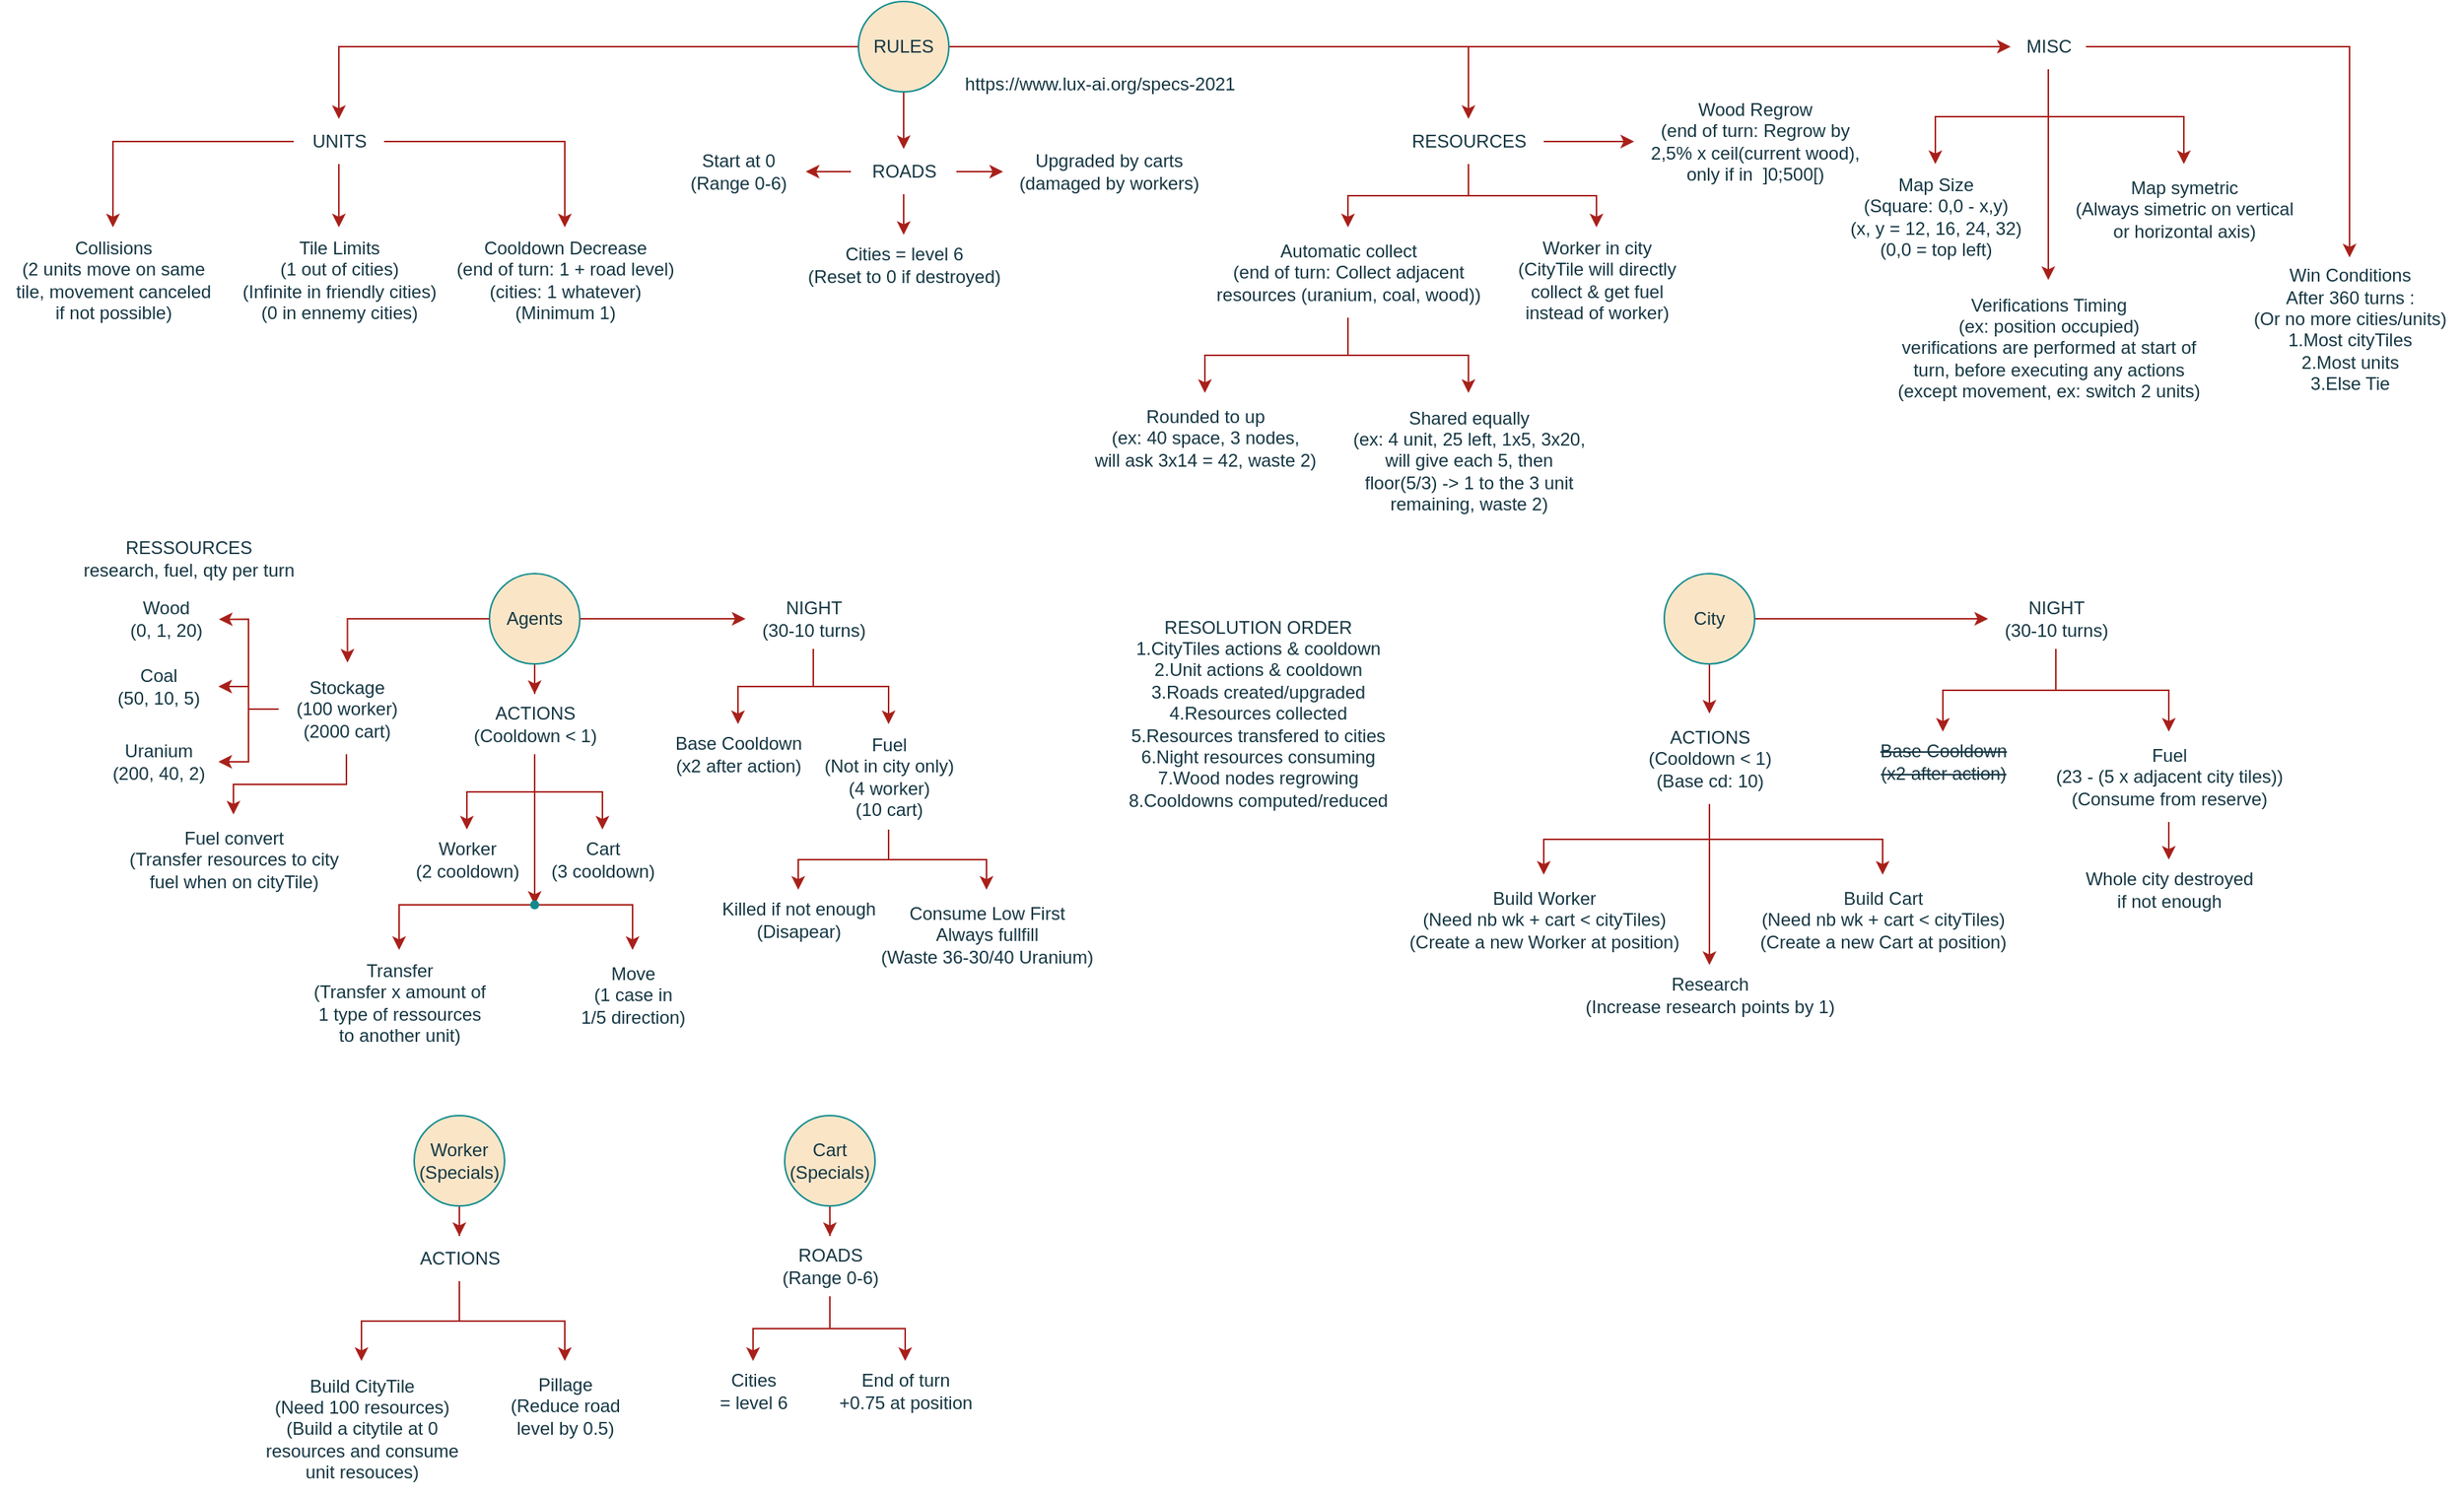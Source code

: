 <mxfile version="24.0.4" type="device" pages="6">
  <diagram id="dCw8LZioCKe-wlPTA1PG" name="Informations">
    <mxGraphModel dx="683" dy="398" grid="1" gridSize="10" guides="1" tooltips="1" connect="1" arrows="1" fold="1" page="1" pageScale="1" pageWidth="827" pageHeight="1169" math="0" shadow="0">
      <root>
        <mxCell id="0" />
        <mxCell id="1" parent="0" />
        <mxCell id="ISI2vaG5v553mCszkrqO-20" style="edgeStyle=orthogonalEdgeStyle;rounded=0;orthogonalLoop=1;jettySize=auto;html=1;labelBackgroundColor=none;strokeColor=#A8201A;fontColor=default;" parent="1" source="ISI2vaG5v553mCszkrqO-24" target="ISI2vaG5v553mCszkrqO-19" edge="1">
          <mxGeometry relative="1" as="geometry" />
        </mxCell>
        <mxCell id="ISI2vaG5v553mCszkrqO-23" style="edgeStyle=orthogonalEdgeStyle;rounded=0;orthogonalLoop=1;jettySize=auto;html=1;labelBackgroundColor=none;strokeColor=#A8201A;fontColor=default;" parent="1" source="ISI2vaG5v553mCszkrqO-24" target="ISI2vaG5v553mCszkrqO-22" edge="1">
          <mxGeometry relative="1" as="geometry" />
        </mxCell>
        <mxCell id="ISI2vaG5v553mCszkrqO-16" style="edgeStyle=orthogonalEdgeStyle;rounded=0;orthogonalLoop=1;jettySize=auto;html=1;labelBackgroundColor=none;strokeColor=#A8201A;fontColor=default;" parent="1" source="ISI2vaG5v553mCszkrqO-3" target="ISI2vaG5v553mCszkrqO-6" edge="1">
          <mxGeometry relative="1" as="geometry" />
        </mxCell>
        <mxCell id="ISI2vaG5v553mCszkrqO-17" style="edgeStyle=orthogonalEdgeStyle;rounded=0;orthogonalLoop=1;jettySize=auto;html=1;labelBackgroundColor=none;strokeColor=#A8201A;fontColor=default;" parent="1" source="ISI2vaG5v553mCszkrqO-3" target="ISI2vaG5v553mCszkrqO-7" edge="1">
          <mxGeometry relative="1" as="geometry" />
        </mxCell>
        <mxCell id="ISI2vaG5v553mCszkrqO-72" style="edgeStyle=orthogonalEdgeStyle;rounded=0;orthogonalLoop=1;jettySize=auto;html=1;labelBackgroundColor=none;strokeColor=#A8201A;fontColor=default;" parent="1" source="ISI2vaG5v553mCszkrqO-3" target="ISI2vaG5v553mCszkrqO-71" edge="1">
          <mxGeometry relative="1" as="geometry" />
        </mxCell>
        <mxCell id="ISI2vaG5v553mCszkrqO-3" value="Stockage&lt;br&gt;(100 worker)&lt;br&gt;(2000 cart)" style="text;html=1;align=center;verticalAlign=middle;resizable=0;points=[];autosize=1;strokeColor=none;fillColor=none;labelBackgroundColor=none;fontColor=#143642;" parent="1" vertex="1">
          <mxGeometry x="200" y="450" width="90" height="60" as="geometry" />
        </mxCell>
        <mxCell id="ISI2vaG5v553mCszkrqO-5" value="Wood&lt;br&gt;(0, 1, 20)" style="text;html=1;align=center;verticalAlign=middle;resizable=0;points=[];autosize=1;strokeColor=none;fillColor=none;labelBackgroundColor=none;fontColor=#143642;" parent="1" vertex="1">
          <mxGeometry x="90" y="400" width="70" height="40" as="geometry" />
        </mxCell>
        <mxCell id="ISI2vaG5v553mCszkrqO-6" value="Coal&lt;br&gt;(50, 10, 5)" style="text;html=1;align=center;verticalAlign=middle;resizable=0;points=[];autosize=1;strokeColor=none;fillColor=none;labelBackgroundColor=none;fontColor=#143642;" parent="1" vertex="1">
          <mxGeometry x="80" y="445" width="80" height="40" as="geometry" />
        </mxCell>
        <mxCell id="ISI2vaG5v553mCszkrqO-7" value="Uranium&lt;br&gt;(200, 40, 2)" style="text;html=1;align=center;verticalAlign=middle;resizable=0;points=[];autosize=1;strokeColor=none;fillColor=none;labelBackgroundColor=none;fontColor=#143642;" parent="1" vertex="1">
          <mxGeometry x="80" y="495" width="80" height="40" as="geometry" />
        </mxCell>
        <mxCell id="ISI2vaG5v553mCszkrqO-13" style="edgeStyle=orthogonalEdgeStyle;rounded=0;orthogonalLoop=1;jettySize=auto;html=1;entryX=1.005;entryY=0.508;entryDx=0;entryDy=0;entryPerimeter=0;labelBackgroundColor=none;strokeColor=#A8201A;fontColor=default;" parent="1" source="ISI2vaG5v553mCszkrqO-3" target="ISI2vaG5v553mCszkrqO-5" edge="1">
          <mxGeometry relative="1" as="geometry" />
        </mxCell>
        <mxCell id="ISI2vaG5v553mCszkrqO-18" value="RESSOURCES&lt;br&gt;research, fuel, qty per turn" style="text;html=1;align=center;verticalAlign=middle;resizable=0;points=[];autosize=1;strokeColor=none;fillColor=none;labelBackgroundColor=none;fontColor=#143642;" parent="1" vertex="1">
          <mxGeometry x="60" y="360" width="160" height="40" as="geometry" />
        </mxCell>
        <mxCell id="ISI2vaG5v553mCszkrqO-19" value="Worker&lt;br&gt;(2 cooldown)" style="text;html=1;align=center;verticalAlign=middle;resizable=0;points=[];autosize=1;strokeColor=none;fillColor=none;labelBackgroundColor=none;fontColor=#143642;" parent="1" vertex="1">
          <mxGeometry x="280" y="560" width="90" height="40" as="geometry" />
        </mxCell>
        <mxCell id="ISI2vaG5v553mCszkrqO-22" value="Cart&lt;br&gt;(3 cooldown)" style="text;html=1;align=center;verticalAlign=middle;resizable=0;points=[];autosize=1;strokeColor=none;fillColor=none;labelBackgroundColor=none;fontColor=#143642;" parent="1" vertex="1">
          <mxGeometry x="370" y="560" width="90" height="40" as="geometry" />
        </mxCell>
        <mxCell id="ISI2vaG5v553mCszkrqO-55" style="edgeStyle=orthogonalEdgeStyle;rounded=0;orthogonalLoop=1;jettySize=auto;html=1;labelBackgroundColor=none;strokeColor=#A8201A;fontColor=default;" parent="1" source="ISI2vaG5v553mCszkrqO-24" target="ISI2vaG5v553mCszkrqO-54" edge="1">
          <mxGeometry relative="1" as="geometry" />
        </mxCell>
        <mxCell id="ISI2vaG5v553mCszkrqO-24" value="ACTIONS&lt;br&gt;(Cooldown &amp;lt; 1)" style="text;html=1;align=center;verticalAlign=middle;resizable=0;points=[];autosize=1;strokeColor=none;fillColor=none;labelBackgroundColor=none;fontColor=#143642;" parent="1" vertex="1">
          <mxGeometry x="315" y="470" width="110" height="40" as="geometry" />
        </mxCell>
        <mxCell id="ISI2vaG5v553mCszkrqO-31" style="edgeStyle=orthogonalEdgeStyle;rounded=0;orthogonalLoop=1;jettySize=auto;html=1;labelBackgroundColor=none;strokeColor=#A8201A;fontColor=default;" parent="1" source="ISI2vaG5v553mCszkrqO-28" target="ISI2vaG5v553mCszkrqO-30" edge="1">
          <mxGeometry relative="1" as="geometry" />
        </mxCell>
        <mxCell id="ISI2vaG5v553mCszkrqO-33" style="edgeStyle=orthogonalEdgeStyle;rounded=0;orthogonalLoop=1;jettySize=auto;html=1;labelBackgroundColor=none;strokeColor=#A8201A;fontColor=default;" parent="1" source="ISI2vaG5v553mCszkrqO-28" target="ISI2vaG5v553mCszkrqO-32" edge="1">
          <mxGeometry relative="1" as="geometry" />
        </mxCell>
        <mxCell id="ISI2vaG5v553mCszkrqO-28" value="ROADS&lt;br&gt;(Range 0-6)" style="text;html=1;align=center;verticalAlign=middle;resizable=0;points=[];autosize=1;strokeColor=none;fillColor=none;labelBackgroundColor=none;fontColor=#143642;" parent="1" vertex="1">
          <mxGeometry x="521" y="830" width="90" height="40" as="geometry" />
        </mxCell>
        <mxCell id="ISI2vaG5v553mCszkrqO-30" value="End of turn&lt;br&gt;+0.75 at position" style="text;html=1;align=center;verticalAlign=middle;resizable=0;points=[];autosize=1;strokeColor=none;fillColor=none;labelBackgroundColor=none;fontColor=#143642;" parent="1" vertex="1">
          <mxGeometry x="561" y="913" width="110" height="40" as="geometry" />
        </mxCell>
        <mxCell id="ISI2vaG5v553mCszkrqO-32" value="Cities&lt;br&gt;= level 6" style="text;html=1;align=center;verticalAlign=middle;resizable=0;points=[];autosize=1;strokeColor=none;fillColor=none;labelBackgroundColor=none;fontColor=#143642;" parent="1" vertex="1">
          <mxGeometry x="480" y="913" width="70" height="40" as="geometry" />
        </mxCell>
        <mxCell id="ISI2vaG5v553mCszkrqO-49" style="edgeStyle=orthogonalEdgeStyle;rounded=0;orthogonalLoop=1;jettySize=auto;html=1;labelBackgroundColor=none;strokeColor=#A8201A;fontColor=default;" parent="1" source="ISI2vaG5v553mCszkrqO-35" target="ISI2vaG5v553mCszkrqO-48" edge="1">
          <mxGeometry relative="1" as="geometry" />
        </mxCell>
        <mxCell id="ISI2vaG5v553mCszkrqO-51" style="edgeStyle=orthogonalEdgeStyle;rounded=0;orthogonalLoop=1;jettySize=auto;html=1;labelBackgroundColor=none;strokeColor=#A8201A;fontColor=default;" parent="1" source="ISI2vaG5v553mCszkrqO-35" target="ISI2vaG5v553mCszkrqO-50" edge="1">
          <mxGeometry relative="1" as="geometry" />
        </mxCell>
        <mxCell id="ISI2vaG5v553mCszkrqO-35" value="NIGHT&lt;br&gt;(30-10 turns)" style="text;html=1;align=center;verticalAlign=middle;resizable=0;points=[];autosize=1;strokeColor=none;fillColor=none;labelBackgroundColor=none;fontColor=#143642;" parent="1" vertex="1">
          <mxGeometry x="510" y="400" width="90" height="40" as="geometry" />
        </mxCell>
        <mxCell id="ISI2vaG5v553mCszkrqO-45" style="edgeStyle=orthogonalEdgeStyle;rounded=0;orthogonalLoop=1;jettySize=auto;html=1;labelBackgroundColor=none;strokeColor=#A8201A;fontColor=default;" parent="1" source="ISI2vaG5v553mCszkrqO-37" target="ISI2vaG5v553mCszkrqO-24" edge="1">
          <mxGeometry relative="1" as="geometry" />
        </mxCell>
        <mxCell id="ISI2vaG5v553mCszkrqO-46" style="edgeStyle=orthogonalEdgeStyle;rounded=0;orthogonalLoop=1;jettySize=auto;html=1;labelBackgroundColor=none;strokeColor=#A8201A;fontColor=default;" parent="1" source="ISI2vaG5v553mCszkrqO-37" target="ISI2vaG5v553mCszkrqO-35" edge="1">
          <mxGeometry relative="1" as="geometry" />
        </mxCell>
        <mxCell id="ISI2vaG5v553mCszkrqO-37" value="Agents" style="ellipse;whiteSpace=wrap;html=1;labelBackgroundColor=none;fillColor=#FAE5C7;strokeColor=#0F8B8D;fontColor=#143642;" parent="1" vertex="1">
          <mxGeometry x="340" y="390" width="60" height="60" as="geometry" />
        </mxCell>
        <mxCell id="ISI2vaG5v553mCszkrqO-41" style="edgeStyle=orthogonalEdgeStyle;rounded=0;orthogonalLoop=1;jettySize=auto;html=1;labelBackgroundColor=none;strokeColor=#A8201A;fontColor=default;" parent="1" source="ISI2vaG5v553mCszkrqO-38" target="ISI2vaG5v553mCszkrqO-28" edge="1">
          <mxGeometry relative="1" as="geometry" />
        </mxCell>
        <mxCell id="ISI2vaG5v553mCszkrqO-38" value="Cart&lt;br&gt;(Specials)" style="ellipse;whiteSpace=wrap;html=1;labelBackgroundColor=none;fillColor=#FAE5C7;strokeColor=#0F8B8D;fontColor=#143642;" parent="1" vertex="1">
          <mxGeometry x="536" y="750" width="60" height="60" as="geometry" />
        </mxCell>
        <mxCell id="ISI2vaG5v553mCszkrqO-62" style="edgeStyle=orthogonalEdgeStyle;rounded=0;orthogonalLoop=1;jettySize=auto;html=1;labelBackgroundColor=none;strokeColor=#A8201A;fontColor=default;" parent="1" source="ISI2vaG5v553mCszkrqO-39" target="ISI2vaG5v553mCszkrqO-61" edge="1">
          <mxGeometry relative="1" as="geometry" />
        </mxCell>
        <mxCell id="ISI2vaG5v553mCszkrqO-39" value="Worker&lt;br&gt;(Specials)" style="ellipse;whiteSpace=wrap;html=1;labelBackgroundColor=none;fillColor=#FAE5C7;strokeColor=#0F8B8D;fontColor=#143642;" parent="1" vertex="1">
          <mxGeometry x="290" y="750" width="60" height="60" as="geometry" />
        </mxCell>
        <mxCell id="ISI2vaG5v553mCszkrqO-93" style="edgeStyle=orthogonalEdgeStyle;rounded=0;orthogonalLoop=1;jettySize=auto;html=1;labelBackgroundColor=none;strokeColor=#A8201A;fontColor=default;" parent="1" source="ISI2vaG5v553mCszkrqO-43" target="ISI2vaG5v553mCszkrqO-92" edge="1">
          <mxGeometry relative="1" as="geometry" />
        </mxCell>
        <mxCell id="ISI2vaG5v553mCszkrqO-105" style="edgeStyle=orthogonalEdgeStyle;rounded=0;orthogonalLoop=1;jettySize=auto;html=1;labelBackgroundColor=none;strokeColor=#A8201A;fontColor=default;" parent="1" source="ISI2vaG5v553mCszkrqO-43" target="ISI2vaG5v553mCszkrqO-104" edge="1">
          <mxGeometry relative="1" as="geometry" />
        </mxCell>
        <mxCell id="ISI2vaG5v553mCszkrqO-43" value="City" style="ellipse;whiteSpace=wrap;html=1;labelBackgroundColor=none;fillColor=#FAE5C7;strokeColor=#0F8B8D;fontColor=#143642;" parent="1" vertex="1">
          <mxGeometry x="1120" y="390" width="60" height="60" as="geometry" />
        </mxCell>
        <mxCell id="ISI2vaG5v553mCszkrqO-47" style="edgeStyle=orthogonalEdgeStyle;rounded=0;orthogonalLoop=1;jettySize=auto;html=1;entryX=0.508;entryY=-0.015;entryDx=0;entryDy=0;entryPerimeter=0;labelBackgroundColor=none;strokeColor=#A8201A;fontColor=default;" parent="1" source="ISI2vaG5v553mCszkrqO-37" target="ISI2vaG5v553mCszkrqO-3" edge="1">
          <mxGeometry relative="1" as="geometry" />
        </mxCell>
        <mxCell id="ISI2vaG5v553mCszkrqO-48" value="Base Cooldown&lt;br&gt;(x2 after action)" style="text;html=1;align=center;verticalAlign=middle;resizable=0;points=[];autosize=1;strokeColor=none;fillColor=none;labelBackgroundColor=none;fontColor=#143642;" parent="1" vertex="1">
          <mxGeometry x="450" y="490" width="110" height="40" as="geometry" />
        </mxCell>
        <mxCell id="ISI2vaG5v553mCszkrqO-53" style="edgeStyle=orthogonalEdgeStyle;rounded=0;orthogonalLoop=1;jettySize=auto;html=1;labelBackgroundColor=none;strokeColor=#A8201A;fontColor=default;" parent="1" source="ISI2vaG5v553mCszkrqO-50" target="ISI2vaG5v553mCszkrqO-52" edge="1">
          <mxGeometry relative="1" as="geometry" />
        </mxCell>
        <mxCell id="ISI2vaG5v553mCszkrqO-101" style="edgeStyle=orthogonalEdgeStyle;rounded=0;orthogonalLoop=1;jettySize=auto;html=1;labelBackgroundColor=none;strokeColor=#A8201A;fontColor=default;" parent="1" source="ISI2vaG5v553mCszkrqO-50" target="ISI2vaG5v553mCszkrqO-100" edge="1">
          <mxGeometry relative="1" as="geometry" />
        </mxCell>
        <mxCell id="ISI2vaG5v553mCszkrqO-50" value="Fuel&lt;br&gt;(Not in city only)&lt;br&gt;(4 worker)&lt;br&gt;(10 cart)" style="text;html=1;align=center;verticalAlign=middle;resizable=0;points=[];autosize=1;strokeColor=none;fillColor=none;labelBackgroundColor=none;fontColor=#143642;" parent="1" vertex="1">
          <mxGeometry x="550" y="490" width="110" height="70" as="geometry" />
        </mxCell>
        <mxCell id="ISI2vaG5v553mCszkrqO-52" value="Consume Low First&lt;br&gt;Always fullfill&lt;br&gt;(Waste 36-30/40 Uranium)" style="text;html=1;align=center;verticalAlign=middle;resizable=0;points=[];autosize=1;strokeColor=none;fillColor=none;labelBackgroundColor=none;fontColor=#143642;" parent="1" vertex="1">
          <mxGeometry x="590" y="600" width="160" height="60" as="geometry" />
        </mxCell>
        <mxCell id="ISI2vaG5v553mCszkrqO-59" style="edgeStyle=orthogonalEdgeStyle;rounded=0;orthogonalLoop=1;jettySize=auto;html=1;labelBackgroundColor=none;strokeColor=#A8201A;fontColor=default;" parent="1" source="ISI2vaG5v553mCszkrqO-54" target="ISI2vaG5v553mCszkrqO-56" edge="1">
          <mxGeometry relative="1" as="geometry" />
        </mxCell>
        <mxCell id="ISI2vaG5v553mCszkrqO-60" style="edgeStyle=orthogonalEdgeStyle;rounded=0;orthogonalLoop=1;jettySize=auto;html=1;labelBackgroundColor=none;strokeColor=#A8201A;fontColor=default;" parent="1" source="ISI2vaG5v553mCszkrqO-54" target="ISI2vaG5v553mCszkrqO-57" edge="1">
          <mxGeometry relative="1" as="geometry" />
        </mxCell>
        <mxCell id="ISI2vaG5v553mCszkrqO-54" value="" style="shape=waypoint;sketch=0;size=6;pointerEvents=1;points=[];fillColor=none;resizable=0;rotatable=0;perimeter=centerPerimeter;snapToPoint=1;labelBackgroundColor=none;strokeColor=#0F8B8D;fontColor=#143642;" parent="1" vertex="1">
          <mxGeometry x="360" y="600" width="20" height="20" as="geometry" />
        </mxCell>
        <mxCell id="ISI2vaG5v553mCszkrqO-56" value="Move&lt;br&gt;(1 case in&lt;br&gt;1/5 direction)" style="text;html=1;align=center;verticalAlign=middle;resizable=0;points=[];autosize=1;strokeColor=none;fillColor=none;labelBackgroundColor=none;fontColor=#143642;" parent="1" vertex="1">
          <mxGeometry x="390" y="640" width="90" height="60" as="geometry" />
        </mxCell>
        <mxCell id="ISI2vaG5v553mCszkrqO-57" value="Transfer&lt;br&gt;(Transfer x amount of&lt;br&gt;1 type of ressources&lt;br&gt;to another unit)" style="text;html=1;align=center;verticalAlign=middle;resizable=0;points=[];autosize=1;strokeColor=none;fillColor=none;labelBackgroundColor=none;fontColor=#143642;" parent="1" vertex="1">
          <mxGeometry x="210" y="640" width="140" height="70" as="geometry" />
        </mxCell>
        <mxCell id="ISI2vaG5v553mCszkrqO-64" style="edgeStyle=orthogonalEdgeStyle;rounded=0;orthogonalLoop=1;jettySize=auto;html=1;labelBackgroundColor=none;strokeColor=#A8201A;fontColor=default;" parent="1" source="ISI2vaG5v553mCszkrqO-61" target="ISI2vaG5v553mCszkrqO-63" edge="1">
          <mxGeometry relative="1" as="geometry" />
        </mxCell>
        <mxCell id="ISI2vaG5v553mCszkrqO-66" style="edgeStyle=orthogonalEdgeStyle;rounded=0;orthogonalLoop=1;jettySize=auto;html=1;labelBackgroundColor=none;strokeColor=#A8201A;fontColor=default;" parent="1" source="ISI2vaG5v553mCszkrqO-61" target="ISI2vaG5v553mCszkrqO-65" edge="1">
          <mxGeometry relative="1" as="geometry" />
        </mxCell>
        <mxCell id="ISI2vaG5v553mCszkrqO-61" value="ACTIONS" style="text;html=1;align=center;verticalAlign=middle;resizable=0;points=[];autosize=1;strokeColor=none;fillColor=none;labelBackgroundColor=none;fontColor=#143642;" parent="1" vertex="1">
          <mxGeometry x="280" y="830" width="80" height="30" as="geometry" />
        </mxCell>
        <mxCell id="ISI2vaG5v553mCszkrqO-63" value="Pillage&lt;br&gt;(Reduce road&lt;div&gt;level by 0.5)&lt;/div&gt;" style="text;html=1;align=center;verticalAlign=middle;resizable=0;points=[];autosize=1;strokeColor=none;fillColor=none;labelBackgroundColor=none;fontColor=#143642;" parent="1" vertex="1">
          <mxGeometry x="340" y="913" width="100" height="60" as="geometry" />
        </mxCell>
        <mxCell id="ISI2vaG5v553mCszkrqO-65" value="Build CityTile&lt;br&gt;(Need 100 resources)&lt;br&gt;(Build a citytile at 0&lt;br&gt;resources and consume&lt;br&gt;unit resouces)" style="text;html=1;align=center;verticalAlign=middle;resizable=0;points=[];autosize=1;strokeColor=none;fillColor=none;labelBackgroundColor=none;fontColor=#143642;" parent="1" vertex="1">
          <mxGeometry x="180" y="913" width="150" height="90" as="geometry" />
        </mxCell>
        <mxCell id="ISI2vaG5v553mCszkrqO-71" value="Fuel convert&lt;br&gt;(Transfer resources to city&lt;br&gt;fuel when on cityTile)" style="text;html=1;align=center;verticalAlign=middle;resizable=0;points=[];autosize=1;strokeColor=none;fillColor=none;labelBackgroundColor=none;fontColor=#143642;" parent="1" vertex="1">
          <mxGeometry x="90" y="550" width="160" height="60" as="geometry" />
        </mxCell>
        <mxCell id="ISI2vaG5v553mCszkrqO-78" style="edgeStyle=orthogonalEdgeStyle;rounded=0;orthogonalLoop=1;jettySize=auto;html=1;labelBackgroundColor=none;strokeColor=#A8201A;fontColor=default;" parent="1" source="ISI2vaG5v553mCszkrqO-74" target="ISI2vaG5v553mCszkrqO-77" edge="1">
          <mxGeometry relative="1" as="geometry" />
        </mxCell>
        <mxCell id="ISI2vaG5v553mCszkrqO-80" style="edgeStyle=orthogonalEdgeStyle;rounded=0;orthogonalLoop=1;jettySize=auto;html=1;labelBackgroundColor=none;strokeColor=#A8201A;fontColor=default;" parent="1" source="ISI2vaG5v553mCszkrqO-74" target="ISI2vaG5v553mCszkrqO-79" edge="1">
          <mxGeometry relative="1" as="geometry" />
        </mxCell>
        <mxCell id="ISI2vaG5v553mCszkrqO-82" style="edgeStyle=orthogonalEdgeStyle;rounded=0;orthogonalLoop=1;jettySize=auto;html=1;labelBackgroundColor=none;strokeColor=#A8201A;fontColor=default;" parent="1" source="ISI2vaG5v553mCszkrqO-74" target="ISI2vaG5v553mCszkrqO-81" edge="1">
          <mxGeometry relative="1" as="geometry" />
        </mxCell>
        <mxCell id="ISI2vaG5v553mCszkrqO-74" value="UNITS" style="text;html=1;align=center;verticalAlign=middle;resizable=0;points=[];autosize=1;strokeColor=none;fillColor=none;labelBackgroundColor=none;fontColor=#143642;" parent="1" vertex="1">
          <mxGeometry x="210" y="88" width="60" height="30" as="geometry" />
        </mxCell>
        <mxCell id="ISI2vaG5v553mCszkrqO-76" style="edgeStyle=orthogonalEdgeStyle;rounded=0;orthogonalLoop=1;jettySize=auto;html=1;labelBackgroundColor=none;strokeColor=#A8201A;fontColor=default;" parent="1" source="ISI2vaG5v553mCszkrqO-75" target="ISI2vaG5v553mCszkrqO-74" edge="1">
          <mxGeometry relative="1" as="geometry" />
        </mxCell>
        <mxCell id="ISI2vaG5v553mCszkrqO-84" style="edgeStyle=orthogonalEdgeStyle;rounded=0;orthogonalLoop=1;jettySize=auto;html=1;labelBackgroundColor=none;strokeColor=#A8201A;fontColor=default;" parent="1" source="ISI2vaG5v553mCszkrqO-75" target="ISI2vaG5v553mCszkrqO-83" edge="1">
          <mxGeometry relative="1" as="geometry" />
        </mxCell>
        <mxCell id="ISI2vaG5v553mCszkrqO-114" style="edgeStyle=orthogonalEdgeStyle;rounded=0;orthogonalLoop=1;jettySize=auto;html=1;labelBackgroundColor=none;strokeColor=#A8201A;fontColor=default;" parent="1" source="ISI2vaG5v553mCszkrqO-75" target="ISI2vaG5v553mCszkrqO-113" edge="1">
          <mxGeometry relative="1" as="geometry" />
        </mxCell>
        <mxCell id="ISI2vaG5v553mCszkrqO-129" style="edgeStyle=orthogonalEdgeStyle;rounded=0;orthogonalLoop=1;jettySize=auto;html=1;labelBackgroundColor=none;strokeColor=#A8201A;fontColor=default;" parent="1" source="ISI2vaG5v553mCszkrqO-75" target="ISI2vaG5v553mCszkrqO-128" edge="1">
          <mxGeometry relative="1" as="geometry" />
        </mxCell>
        <mxCell id="ISI2vaG5v553mCszkrqO-75" value="RULES" style="ellipse;whiteSpace=wrap;html=1;labelBackgroundColor=none;fillColor=#FAE5C7;strokeColor=#0F8B8D;fontColor=#143642;" parent="1" vertex="1">
          <mxGeometry x="585" y="10" width="60" height="60" as="geometry" />
        </mxCell>
        <mxCell id="ISI2vaG5v553mCszkrqO-77" value="Tile Limits&lt;br&gt;(1 out of cities)&lt;br&gt;(Infinite in friendly cities)&lt;br&gt;(0 in ennemy cities)" style="text;html=1;align=center;verticalAlign=middle;resizable=0;points=[];autosize=1;strokeColor=none;fillColor=none;labelBackgroundColor=none;fontColor=#143642;" parent="1" vertex="1">
          <mxGeometry x="165" y="160" width="150" height="70" as="geometry" />
        </mxCell>
        <mxCell id="ISI2vaG5v553mCszkrqO-79" value="Collisions&lt;br&gt;(2 units move on same&lt;br&gt;tile, movement canceled&lt;br&gt;if not possible)" style="text;html=1;align=center;verticalAlign=middle;resizable=0;points=[];autosize=1;strokeColor=none;fillColor=none;labelBackgroundColor=none;fontColor=#143642;" parent="1" vertex="1">
          <mxGeometry x="15" y="160" width="150" height="70" as="geometry" />
        </mxCell>
        <mxCell id="ISI2vaG5v553mCszkrqO-81" value="Cooldown Decrease&lt;br&gt;(end of turn: 1 + road level)&lt;br&gt;(cities: 1 whatever)&lt;br&gt;(Minimum 1)" style="text;html=1;align=center;verticalAlign=middle;resizable=0;points=[];autosize=1;strokeColor=none;fillColor=none;labelBackgroundColor=none;fontColor=#143642;" parent="1" vertex="1">
          <mxGeometry x="305" y="160" width="170" height="70" as="geometry" />
        </mxCell>
        <mxCell id="ISI2vaG5v553mCszkrqO-87" style="edgeStyle=orthogonalEdgeStyle;rounded=0;orthogonalLoop=1;jettySize=auto;html=1;labelBackgroundColor=none;strokeColor=#A8201A;fontColor=default;" parent="1" source="ISI2vaG5v553mCszkrqO-83" target="ISI2vaG5v553mCszkrqO-85" edge="1">
          <mxGeometry relative="1" as="geometry" />
        </mxCell>
        <mxCell id="ISI2vaG5v553mCszkrqO-89" style="edgeStyle=orthogonalEdgeStyle;rounded=0;orthogonalLoop=1;jettySize=auto;html=1;labelBackgroundColor=none;strokeColor=#A8201A;fontColor=default;" parent="1" source="ISI2vaG5v553mCszkrqO-83" target="ISI2vaG5v553mCszkrqO-88" edge="1">
          <mxGeometry relative="1" as="geometry" />
        </mxCell>
        <mxCell id="ISI2vaG5v553mCszkrqO-91" style="edgeStyle=orthogonalEdgeStyle;rounded=0;orthogonalLoop=1;jettySize=auto;html=1;labelBackgroundColor=none;strokeColor=#A8201A;fontColor=default;" parent="1" source="ISI2vaG5v553mCszkrqO-83" target="ISI2vaG5v553mCszkrqO-90" edge="1">
          <mxGeometry relative="1" as="geometry" />
        </mxCell>
        <mxCell id="ISI2vaG5v553mCszkrqO-83" value="ROADS" style="text;html=1;align=center;verticalAlign=middle;resizable=0;points=[];autosize=1;strokeColor=none;fillColor=none;labelBackgroundColor=none;fontColor=#143642;" parent="1" vertex="1">
          <mxGeometry x="580" y="108" width="70" height="30" as="geometry" />
        </mxCell>
        <mxCell id="ISI2vaG5v553mCszkrqO-85" value="Start at 0&lt;br&gt;(Range 0-6)" style="text;html=1;align=center;verticalAlign=middle;resizable=0;points=[];autosize=1;strokeColor=none;fillColor=none;labelBackgroundColor=none;fontColor=#143642;" parent="1" vertex="1">
          <mxGeometry x="460" y="103" width="90" height="40" as="geometry" />
        </mxCell>
        <mxCell id="ISI2vaG5v553mCszkrqO-88" value="Upgraded by carts&lt;br&gt;(damaged by workers)" style="text;html=1;align=center;verticalAlign=middle;resizable=0;points=[];autosize=1;strokeColor=none;fillColor=none;labelBackgroundColor=none;fontColor=#143642;" parent="1" vertex="1">
          <mxGeometry x="681" y="103" width="140" height="40" as="geometry" />
        </mxCell>
        <mxCell id="ISI2vaG5v553mCszkrqO-90" value="Cities = level 6&lt;br&gt;(Reset to 0 if destroyed)" style="text;html=1;align=center;verticalAlign=middle;resizable=0;points=[];autosize=1;strokeColor=none;fillColor=none;labelBackgroundColor=none;fontColor=#143642;" parent="1" vertex="1">
          <mxGeometry x="540" y="165" width="150" height="40" as="geometry" />
        </mxCell>
        <mxCell id="ISI2vaG5v553mCszkrqO-95" style="edgeStyle=orthogonalEdgeStyle;rounded=0;orthogonalLoop=1;jettySize=auto;html=1;labelBackgroundColor=none;strokeColor=#A8201A;fontColor=default;" parent="1" source="ISI2vaG5v553mCszkrqO-92" target="ISI2vaG5v553mCszkrqO-94" edge="1">
          <mxGeometry relative="1" as="geometry" />
        </mxCell>
        <mxCell id="ISI2vaG5v553mCszkrqO-97" style="edgeStyle=orthogonalEdgeStyle;rounded=0;orthogonalLoop=1;jettySize=auto;html=1;labelBackgroundColor=none;strokeColor=#A8201A;fontColor=default;" parent="1" source="ISI2vaG5v553mCszkrqO-92" target="ISI2vaG5v553mCszkrqO-96" edge="1">
          <mxGeometry relative="1" as="geometry" />
        </mxCell>
        <mxCell id="ISI2vaG5v553mCszkrqO-92" value="NIGHT&lt;div&gt;(30-10 turns)&lt;/div&gt;" style="text;html=1;align=center;verticalAlign=middle;resizable=0;points=[];autosize=1;strokeColor=none;fillColor=none;labelBackgroundColor=none;fontColor=#143642;" parent="1" vertex="1">
          <mxGeometry x="1335" y="400" width="90" height="40" as="geometry" />
        </mxCell>
        <mxCell id="ISI2vaG5v553mCszkrqO-94" value="&lt;strike&gt;Base Cooldown&lt;br&gt;(x2 after action)&lt;/strike&gt;" style="text;html=1;align=center;verticalAlign=middle;resizable=0;points=[];autosize=1;strokeColor=none;fillColor=none;labelBackgroundColor=none;fontColor=#143642;" parent="1" vertex="1">
          <mxGeometry x="1250" y="495" width="110" height="40" as="geometry" />
        </mxCell>
        <mxCell id="ISI2vaG5v553mCszkrqO-103" style="edgeStyle=orthogonalEdgeStyle;rounded=0;orthogonalLoop=1;jettySize=auto;html=1;labelBackgroundColor=none;strokeColor=#A8201A;fontColor=default;" parent="1" source="ISI2vaG5v553mCszkrqO-96" target="ISI2vaG5v553mCszkrqO-102" edge="1">
          <mxGeometry relative="1" as="geometry" />
        </mxCell>
        <mxCell id="ISI2vaG5v553mCszkrqO-96" value="Fuel&lt;br&gt;(23 - (5 x adjacent city tiles))&lt;br&gt;(Consume from reserve&lt;span style=&quot;background-color: initial;&quot;&gt;)&lt;/span&gt;" style="text;html=1;align=center;verticalAlign=middle;resizable=0;points=[];autosize=1;strokeColor=none;fillColor=none;labelBackgroundColor=none;fontColor=#143642;" parent="1" vertex="1">
          <mxGeometry x="1370" y="495" width="170" height="60" as="geometry" />
        </mxCell>
        <mxCell id="ISI2vaG5v553mCszkrqO-100" value="Killed if not enough&lt;br&gt;(Disapear)" style="text;html=1;align=center;verticalAlign=middle;resizable=0;points=[];autosize=1;strokeColor=none;fillColor=none;labelBackgroundColor=none;fontColor=#143642;" parent="1" vertex="1">
          <mxGeometry x="480" y="600" width="130" height="40" as="geometry" />
        </mxCell>
        <mxCell id="ISI2vaG5v553mCszkrqO-102" value="Whole city destroyed&lt;br&gt;if not enough" style="text;html=1;align=center;verticalAlign=middle;resizable=0;points=[];autosize=1;strokeColor=none;fillColor=none;labelBackgroundColor=none;fontColor=#143642;" parent="1" vertex="1">
          <mxGeometry x="1390" y="580" width="130" height="40" as="geometry" />
        </mxCell>
        <mxCell id="ISI2vaG5v553mCszkrqO-107" style="edgeStyle=orthogonalEdgeStyle;rounded=0;orthogonalLoop=1;jettySize=auto;html=1;labelBackgroundColor=none;strokeColor=#A8201A;fontColor=default;" parent="1" source="ISI2vaG5v553mCszkrqO-104" target="ISI2vaG5v553mCszkrqO-106" edge="1">
          <mxGeometry relative="1" as="geometry" />
        </mxCell>
        <mxCell id="ISI2vaG5v553mCszkrqO-109" style="edgeStyle=orthogonalEdgeStyle;rounded=0;orthogonalLoop=1;jettySize=auto;html=1;labelBackgroundColor=none;strokeColor=#A8201A;fontColor=default;" parent="1" source="ISI2vaG5v553mCszkrqO-104" target="ISI2vaG5v553mCszkrqO-108" edge="1">
          <mxGeometry relative="1" as="geometry" />
        </mxCell>
        <mxCell id="ISI2vaG5v553mCszkrqO-111" style="edgeStyle=orthogonalEdgeStyle;rounded=0;orthogonalLoop=1;jettySize=auto;html=1;labelBackgroundColor=none;strokeColor=#A8201A;fontColor=default;" parent="1" source="ISI2vaG5v553mCszkrqO-104" target="ISI2vaG5v553mCszkrqO-110" edge="1">
          <mxGeometry relative="1" as="geometry" />
        </mxCell>
        <mxCell id="ISI2vaG5v553mCszkrqO-104" value="ACTIONS&lt;br&gt;(Cooldown &amp;lt; 1)&lt;br&gt;(Base cd: 10)" style="text;html=1;align=center;verticalAlign=middle;resizable=0;points=[];autosize=1;strokeColor=none;fillColor=none;labelBackgroundColor=none;fontColor=#143642;" parent="1" vertex="1">
          <mxGeometry x="1095" y="483" width="110" height="60" as="geometry" />
        </mxCell>
        <mxCell id="ISI2vaG5v553mCszkrqO-106" value="Build Worker&lt;br&gt;(Need nb wk + cart &amp;lt; cityTiles)&lt;br&gt;(Create a new Worker at position)" style="text;html=1;align=center;verticalAlign=middle;resizable=0;points=[];autosize=1;strokeColor=none;fillColor=none;labelBackgroundColor=none;fontColor=#143642;" parent="1" vertex="1">
          <mxGeometry x="940" y="590" width="200" height="60" as="geometry" />
        </mxCell>
        <mxCell id="ISI2vaG5v553mCszkrqO-108" value="Build Cart&lt;br&gt;(Need nb wk + cart &amp;lt; cityTiles)&lt;br&gt;(Create a new Cart at position)" style="text;html=1;align=center;verticalAlign=middle;resizable=0;points=[];autosize=1;strokeColor=none;fillColor=none;labelBackgroundColor=none;fontColor=#143642;" parent="1" vertex="1">
          <mxGeometry x="1170" y="590" width="190" height="60" as="geometry" />
        </mxCell>
        <mxCell id="ISI2vaG5v553mCszkrqO-110" value="Research&lt;br&gt;(Increase research points by 1)" style="text;html=1;align=center;verticalAlign=middle;resizable=0;points=[];autosize=1;strokeColor=none;fillColor=none;labelBackgroundColor=none;fontColor=#143642;" parent="1" vertex="1">
          <mxGeometry x="1055" y="650" width="190" height="40" as="geometry" />
        </mxCell>
        <mxCell id="ISI2vaG5v553mCszkrqO-116" style="edgeStyle=orthogonalEdgeStyle;rounded=0;orthogonalLoop=1;jettySize=auto;html=1;labelBackgroundColor=none;strokeColor=#A8201A;fontColor=default;" parent="1" source="ISI2vaG5v553mCszkrqO-113" target="ISI2vaG5v553mCszkrqO-115" edge="1">
          <mxGeometry relative="1" as="geometry" />
        </mxCell>
        <mxCell id="ISI2vaG5v553mCszkrqO-119" style="edgeStyle=orthogonalEdgeStyle;rounded=0;orthogonalLoop=1;jettySize=auto;html=1;labelBackgroundColor=none;strokeColor=#A8201A;fontColor=default;" parent="1" source="ISI2vaG5v553mCszkrqO-113" target="ISI2vaG5v553mCszkrqO-118" edge="1">
          <mxGeometry relative="1" as="geometry" />
        </mxCell>
        <mxCell id="ISI2vaG5v553mCszkrqO-127" style="edgeStyle=orthogonalEdgeStyle;rounded=0;orthogonalLoop=1;jettySize=auto;html=1;labelBackgroundColor=none;strokeColor=#A8201A;fontColor=default;" parent="1" source="ISI2vaG5v553mCszkrqO-113" target="ISI2vaG5v553mCszkrqO-126" edge="1">
          <mxGeometry relative="1" as="geometry" />
        </mxCell>
        <mxCell id="ISI2vaG5v553mCszkrqO-113" value="RESOURCES" style="text;html=1;align=center;verticalAlign=middle;resizable=0;points=[];autosize=1;strokeColor=none;fillColor=none;labelBackgroundColor=none;fontColor=#143642;" parent="1" vertex="1">
          <mxGeometry x="940" y="88" width="100" height="30" as="geometry" />
        </mxCell>
        <mxCell id="ISI2vaG5v553mCszkrqO-122" style="edgeStyle=orthogonalEdgeStyle;rounded=0;orthogonalLoop=1;jettySize=auto;html=1;labelBackgroundColor=none;strokeColor=#A8201A;fontColor=default;" parent="1" source="ISI2vaG5v553mCszkrqO-115" target="ISI2vaG5v553mCszkrqO-121" edge="1">
          <mxGeometry relative="1" as="geometry" />
        </mxCell>
        <mxCell id="ISI2vaG5v553mCszkrqO-124" style="edgeStyle=orthogonalEdgeStyle;rounded=0;orthogonalLoop=1;jettySize=auto;html=1;labelBackgroundColor=none;strokeColor=#A8201A;fontColor=default;" parent="1" source="ISI2vaG5v553mCszkrqO-115" target="ISI2vaG5v553mCszkrqO-123" edge="1">
          <mxGeometry relative="1" as="geometry" />
        </mxCell>
        <mxCell id="ISI2vaG5v553mCszkrqO-115" value="Automatic collect&lt;br&gt;(end of turn: Collect adjacent&lt;br&gt;resources (uranium, coal, wood))" style="text;html=1;align=center;verticalAlign=middle;resizable=0;points=[];autosize=1;strokeColor=none;fillColor=none;labelBackgroundColor=none;fontColor=#143642;" parent="1" vertex="1">
          <mxGeometry x="810" y="160" width="200" height="60" as="geometry" />
        </mxCell>
        <mxCell id="ISI2vaG5v553mCszkrqO-118" value="Worker in city&lt;br&gt;(CityTile will directly&lt;br&gt;collect &amp;amp; get fuel&lt;br&gt;instead of worker)" style="text;html=1;align=center;verticalAlign=middle;resizable=0;points=[];autosize=1;strokeColor=none;fillColor=none;labelBackgroundColor=none;fontColor=#143642;" parent="1" vertex="1">
          <mxGeometry x="1010" y="160" width="130" height="70" as="geometry" />
        </mxCell>
        <mxCell id="ISI2vaG5v553mCszkrqO-121" value="Rounded to up&lt;br&gt;(ex: 40 space, 3 nodes,&lt;br&gt;will ask 3x14 = 42, waste 2)" style="text;html=1;align=center;verticalAlign=middle;resizable=0;points=[];autosize=1;strokeColor=none;fillColor=none;labelBackgroundColor=none;fontColor=#143642;" parent="1" vertex="1">
          <mxGeometry x="730" y="270" width="170" height="60" as="geometry" />
        </mxCell>
        <mxCell id="ISI2vaG5v553mCszkrqO-123" value="Shared equally&lt;br&gt;(ex: 4 unit, 25 left, 1x5, 3x20,&lt;br&gt;will give each 5, then&lt;br&gt;floor(5/3) -&amp;gt;&amp;nbsp;1 to the 3 unit&lt;br&gt;remaining, waste 2)" style="text;html=1;align=center;verticalAlign=middle;resizable=0;points=[];autosize=1;strokeColor=none;fillColor=none;labelBackgroundColor=none;fontColor=#143642;" parent="1" vertex="1">
          <mxGeometry x="900" y="270" width="180" height="90" as="geometry" />
        </mxCell>
        <mxCell id="ISI2vaG5v553mCszkrqO-125" value="https://www.lux-ai.org/specs-2021" style="text;html=1;align=center;verticalAlign=middle;resizable=0;points=[];autosize=1;strokeColor=none;fillColor=none;labelBackgroundColor=none;fontColor=#143642;" parent="1" vertex="1">
          <mxGeometry x="645" y="50" width="200" height="30" as="geometry" />
        </mxCell>
        <mxCell id="ISI2vaG5v553mCszkrqO-126" value="Wood Regrow&lt;br&gt;(end of turn: Regrow by&lt;br&gt;2,5% x ceil(current wood),&lt;br&gt;only if in&amp;nbsp; ]0;500[)" style="text;html=1;align=center;verticalAlign=middle;resizable=0;points=[];autosize=1;strokeColor=none;fillColor=none;labelBackgroundColor=none;fontColor=#143642;" parent="1" vertex="1">
          <mxGeometry x="1100" y="68" width="160" height="70" as="geometry" />
        </mxCell>
        <mxCell id="ISI2vaG5v553mCszkrqO-131" style="edgeStyle=orthogonalEdgeStyle;rounded=0;orthogonalLoop=1;jettySize=auto;html=1;labelBackgroundColor=none;strokeColor=#A8201A;fontColor=default;" parent="1" source="ISI2vaG5v553mCszkrqO-128" target="ISI2vaG5v553mCszkrqO-130" edge="1">
          <mxGeometry relative="1" as="geometry" />
        </mxCell>
        <mxCell id="ISI2vaG5v553mCszkrqO-133" style="edgeStyle=orthogonalEdgeStyle;rounded=0;orthogonalLoop=1;jettySize=auto;html=1;labelBackgroundColor=none;strokeColor=#A8201A;fontColor=default;" parent="1" source="ISI2vaG5v553mCszkrqO-128" target="ISI2vaG5v553mCszkrqO-132" edge="1">
          <mxGeometry relative="1" as="geometry" />
        </mxCell>
        <mxCell id="ISI2vaG5v553mCszkrqO-136" style="edgeStyle=orthogonalEdgeStyle;rounded=0;orthogonalLoop=1;jettySize=auto;html=1;labelBackgroundColor=none;strokeColor=#A8201A;fontColor=default;" parent="1" source="ISI2vaG5v553mCszkrqO-128" target="ISI2vaG5v553mCszkrqO-135" edge="1">
          <mxGeometry relative="1" as="geometry" />
        </mxCell>
        <mxCell id="ISI2vaG5v553mCszkrqO-138" style="edgeStyle=orthogonalEdgeStyle;rounded=0;orthogonalLoop=1;jettySize=auto;html=1;labelBackgroundColor=none;strokeColor=#A8201A;fontColor=default;" parent="1" source="ISI2vaG5v553mCszkrqO-128" target="ISI2vaG5v553mCszkrqO-137" edge="1">
          <mxGeometry relative="1" as="geometry" />
        </mxCell>
        <mxCell id="ISI2vaG5v553mCszkrqO-128" value="MISC" style="text;html=1;align=center;verticalAlign=middle;resizable=0;points=[];autosize=1;strokeColor=none;fillColor=none;labelBackgroundColor=none;fontColor=#143642;" parent="1" vertex="1">
          <mxGeometry x="1350" y="25" width="50" height="30" as="geometry" />
        </mxCell>
        <mxCell id="ISI2vaG5v553mCszkrqO-130" value="Map Size&lt;br&gt;(Square: 0,0 - x,y)&lt;br&gt;(x, y = 12, 16, 24, 32)&lt;br&gt;(0,0 = top left)" style="text;html=1;align=center;verticalAlign=middle;resizable=0;points=[];autosize=1;strokeColor=none;fillColor=none;labelBackgroundColor=none;fontColor=#143642;" parent="1" vertex="1">
          <mxGeometry x="1230" y="118" width="140" height="70" as="geometry" />
        </mxCell>
        <mxCell id="ISI2vaG5v553mCszkrqO-132" value="Map symetric&lt;br&gt;(Always simetric on vertical&lt;br&gt;or horizontal axis)" style="text;html=1;align=center;verticalAlign=middle;resizable=0;points=[];autosize=1;strokeColor=none;fillColor=none;labelBackgroundColor=none;fontColor=#143642;" parent="1" vertex="1">
          <mxGeometry x="1380" y="118" width="170" height="60" as="geometry" />
        </mxCell>
        <mxCell id="ISI2vaG5v553mCszkrqO-134" value="RESOLUTION ORDER&lt;br&gt;1.CityTiles actions &amp;amp; cooldown&lt;br&gt;2.Unit actions &amp;amp; cooldown&lt;br&gt;3.Roads created/upgraded&lt;br&gt;4.Resources collected&lt;br&gt;5.Resources transfered to cities&lt;br&gt;6.Night resources consuming&lt;br&gt;7.Wood nodes regrowing&lt;br&gt;8.Cooldowns computed/reduced&lt;div&gt;&lt;br&gt;&lt;/div&gt;" style="text;html=1;align=center;verticalAlign=middle;resizable=0;points=[];autosize=1;strokeColor=none;fillColor=none;labelBackgroundColor=none;fontColor=#143642;" parent="1" vertex="1">
          <mxGeometry x="750" y="410" width="200" height="160" as="geometry" />
        </mxCell>
        <mxCell id="ISI2vaG5v553mCszkrqO-135" value="Verifications Timing&lt;br&gt;(ex: position occupied)&lt;br&gt;verifications are performed at start of&lt;br&gt;turn, before executing any actions&lt;br&gt;(except movement, ex: switch 2 units)" style="text;html=1;align=center;verticalAlign=middle;resizable=0;points=[];autosize=1;strokeColor=none;fillColor=none;labelBackgroundColor=none;fontColor=#143642;" parent="1" vertex="1">
          <mxGeometry x="1265" y="195" width="220" height="90" as="geometry" />
        </mxCell>
        <mxCell id="ISI2vaG5v553mCszkrqO-137" value="Win Conditions&lt;br&gt;After 360 turns :&lt;br&gt;(Or no more cities/units)&lt;br&gt;1.Most cityTiles&lt;br&gt;2.Most units&lt;br&gt;3.Else Tie&lt;div&gt;&lt;br/&gt;&lt;/div&gt;" style="text;html=1;align=center;verticalAlign=middle;resizable=0;points=[];autosize=1;strokeColor=none;fillColor=none;labelBackgroundColor=none;fontColor=#143642;" parent="1" vertex="1">
          <mxGeometry x="1500" y="180" width="150" height="110" as="geometry" />
        </mxCell>
      </root>
    </mxGraphModel>
  </diagram>
  <diagram name="Global" id="-Y7-2deDL1iDrgK2qj4l">
    <mxGraphModel dx="1895" dy="1138" grid="1" gridSize="10" guides="1" tooltips="1" connect="1" arrows="1" fold="1" page="1" pageScale="1" pageWidth="827" pageHeight="1169" background="none" math="0" shadow="0">
      <root>
        <mxCell id="0" />
        <mxCell id="1" parent="0" />
        <mxCell id="Su8B9QRQmsU1zOK0YH74-1" value="SENSORS" style="text;html=1;align=center;verticalAlign=middle;resizable=0;points=[];autosize=1;strokeColor=none;fillColor=none;fontSize=30;labelBackgroundColor=none;" parent="1" vertex="1">
          <mxGeometry x="270" y="70" width="170" height="50" as="geometry" />
        </mxCell>
        <mxCell id="Su8B9QRQmsU1zOK0YH74-2" value="BELIEFS" style="text;html=1;align=center;verticalAlign=middle;resizable=0;points=[];autosize=1;strokeColor=none;fillColor=none;fontSize=30;labelBackgroundColor=none;" parent="1" vertex="1">
          <mxGeometry x="589" y="70" width="150" height="50" as="geometry" />
        </mxCell>
        <mxCell id="Su8B9QRQmsU1zOK0YH74-3" value="ACTIONS" style="text;html=1;align=center;verticalAlign=middle;resizable=0;points=[];autosize=1;strokeColor=none;fillColor=none;fontSize=30;labelBackgroundColor=none;" parent="1" vertex="1">
          <mxGeometry x="910" y="70" width="160" height="50" as="geometry" />
        </mxCell>
        <mxCell id="Su8B9QRQmsU1zOK0YH74-4" value="GOALS" style="text;html=1;align=center;verticalAlign=middle;resizable=0;points=[];autosize=1;strokeColor=none;fillColor=none;fontSize=30;labelBackgroundColor=none;" parent="1" vertex="1">
          <mxGeometry x="1240" y="70" width="130" height="50" as="geometry" />
        </mxCell>
        <mxCell id="Su8B9QRQmsU1zOK0YH74-6" value="" style="orthogonalLoop=1;jettySize=auto;html=1;rounded=0;shape=link;labelBackgroundColor=none;fontColor=default;" parent="1" edge="1">
          <mxGeometry width="100" relative="1" as="geometry">
            <mxPoint x="500" y="50" as="sourcePoint" />
            <mxPoint x="500" y="1140" as="targetPoint" />
          </mxGeometry>
        </mxCell>
        <mxCell id="Su8B9QRQmsU1zOK0YH74-8" value="" style="orthogonalLoop=1;jettySize=auto;html=1;rounded=0;shape=link;labelBackgroundColor=none;fontColor=default;" parent="1" edge="1">
          <mxGeometry width="100" relative="1" as="geometry">
            <mxPoint x="830" y="50" as="sourcePoint" />
            <mxPoint x="830" y="1140" as="targetPoint" />
          </mxGeometry>
        </mxCell>
        <mxCell id="Su8B9QRQmsU1zOK0YH74-9" value="" style="orthogonalLoop=1;jettySize=auto;html=1;rounded=0;shape=link;labelBackgroundColor=none;fontColor=default;" parent="1" edge="1">
          <mxGeometry width="100" relative="1" as="geometry">
            <mxPoint x="1150" y="50" as="sourcePoint" />
            <mxPoint x="1150" y="1140" as="targetPoint" />
          </mxGeometry>
        </mxCell>
        <mxCell id="Su8B9QRQmsU1zOK0YH74-10" value="" style="orthogonalLoop=1;jettySize=auto;html=1;rounded=0;shape=link;labelBackgroundColor=none;fontColor=default;" parent="1" edge="1">
          <mxGeometry width="100" relative="1" as="geometry">
            <mxPoint x="1460" y="50" as="sourcePoint" />
            <mxPoint x="1460" y="1140" as="targetPoint" />
          </mxGeometry>
        </mxCell>
        <mxCell id="Su8B9QRQmsU1zOK0YH74-11" value="" style="orthogonalLoop=1;jettySize=auto;html=1;rounded=0;shape=link;labelBackgroundColor=none;fontColor=default;" parent="1" edge="1">
          <mxGeometry width="100" relative="1" as="geometry">
            <mxPoint x="210" y="50" as="sourcePoint" />
            <mxPoint x="210" y="1140" as="targetPoint" />
          </mxGeometry>
        </mxCell>
        <mxCell id="Su8B9QRQmsU1zOK0YH74-12" value="" style="whiteSpace=wrap;html=1;fontSize=18;labelBackgroundColor=none;" parent="1" vertex="1">
          <mxGeometry x="295" y="170" width="120" height="60" as="geometry" />
        </mxCell>
        <mxCell id="Su8B9QRQmsU1zOK0YH74-16" value="has unlocked Coal" style="whiteSpace=wrap;html=1;fontSize=18;labelBackgroundColor=none;" parent="1" vertex="1">
          <mxGeometry x="604" y="300" width="120" height="60" as="geometry" />
        </mxCell>
        <mxCell id="Su8B9QRQmsU1zOK0YH74-17" value="Prioritize Research for citites" style="whiteSpace=wrap;html=1;fontSize=18;labelBackgroundColor=none;" parent="1" vertex="1">
          <mxGeometry x="920" y="220" width="120" height="60" as="geometry" />
        </mxCell>
        <mxCell id="Su8B9QRQmsU1zOK0YH74-19" value="" style="orthogonalLoop=1;jettySize=auto;html=1;rounded=0;shape=link;labelBackgroundColor=none;fontColor=default;" parent="1" edge="1">
          <mxGeometry width="100" relative="1" as="geometry">
            <mxPoint x="10" y="140" as="sourcePoint" />
            <mxPoint x="1520" y="140" as="targetPoint" />
          </mxGeometry>
        </mxCell>
        <mxCell id="Su8B9QRQmsU1zOK0YH74-21" value="GOAP" style="ellipse;whiteSpace=wrap;html=1;fontSize=30;labelBackgroundColor=none;" parent="1" vertex="1">
          <mxGeometry x="20" y="20" width="160" height="100" as="geometry" />
        </mxCell>
        <mxCell id="Su8B9QRQmsU1zOK0YH74-23" value="Youtube Unity Implementation :&lt;br&gt;https://www.youtube.com/&lt;br&gt;watch?v=T_sBYgP7_2k&amp;amp;t=312s" style="text;html=1;align=center;verticalAlign=middle;resizable=0;points=[];autosize=1;fillColor=none;strokeColor=none;rounded=0;glass=0;labelBackgroundColor=none;" parent="1" vertex="1">
          <mxGeometry y="153" width="200" height="60" as="geometry" />
        </mxCell>
        <mxCell id="Zmyq8BkA4rNsqceqXZ6w-1" value="Unlock Coal" style="whiteSpace=wrap;html=1;fontSize=18;labelBackgroundColor=none;" parent="1" vertex="1">
          <mxGeometry x="1245" y="190" width="120" height="60" as="geometry" />
        </mxCell>
        <mxCell id="Zmyq8BkA4rNsqceqXZ6w-2" value="Unlock Uranium" style="whiteSpace=wrap;html=1;fontSize=18;labelBackgroundColor=none;" parent="1" vertex="1">
          <mxGeometry x="1245" y="270" width="120" height="60" as="geometry" />
        </mxCell>
        <mxCell id="Zmyq8BkA4rNsqceqXZ6w-3" value="Expand Units count" style="whiteSpace=wrap;html=1;fontSize=18;labelBackgroundColor=none;" parent="1" vertex="1">
          <mxGeometry x="1245" y="640" width="120" height="60" as="geometry" />
        </mxCell>
        <mxCell id="Zmyq8BkA4rNsqceqXZ6w-4" value="Merge city tiles" style="whiteSpace=wrap;html=1;fontSize=18;labelBackgroundColor=none;" parent="1" vertex="1">
          <mxGeometry x="1245" y="440" width="120" height="60" as="geometry" />
        </mxCell>
        <mxCell id="Q57QvBGFtP9QdnmqiUX3-1" value="Expand&amp;nbsp;city tiles" style="whiteSpace=wrap;html=1;fontSize=18;labelBackgroundColor=none;" vertex="1" parent="1">
          <mxGeometry x="1245" y="560" width="120" height="60" as="geometry" />
        </mxCell>
        <mxCell id="ciancLRq6z2AqTrup4cW-1" value="has not unlocked Uranium" style="whiteSpace=wrap;html=1;fontSize=18;labelBackgroundColor=none;" vertex="1" parent="1">
          <mxGeometry x="604" y="230" width="120" height="60" as="geometry" />
        </mxCell>
        <mxCell id="ciancLRq6z2AqTrup4cW-2" value="has not unlocked Coal" style="whiteSpace=wrap;html=1;fontSize=18;labelBackgroundColor=none;" vertex="1" parent="1">
          <mxGeometry x="604" y="160" width="120" height="60" as="geometry" />
        </mxCell>
        <mxCell id="ciancLRq6z2AqTrup4cW-3" value="has many unconnected city tiles" style="whiteSpace=wrap;html=1;fontSize=18;labelBackgroundColor=none;" vertex="1" parent="1">
          <mxGeometry x="604" y="420" width="120" height="60" as="geometry" />
        </mxCell>
        <mxCell id="ciancLRq6z2AqTrup4cW-4" value="Prioritise Optimizing city placement" style="whiteSpace=wrap;html=1;fontSize=18;labelBackgroundColor=none;" vertex="1" parent="1">
          <mxGeometry x="920" y="420" width="120" height="60" as="geometry" />
        </mxCell>
        <mxCell id="ciancLRq6z2AqTrup4cW-5" value="Expanding city tiles count" style="whiteSpace=wrap;html=1;fontSize=18;labelBackgroundColor=none;" vertex="1" parent="1">
          <mxGeometry x="604" y="540" width="120" height="60" as="geometry" />
        </mxCell>
        <mxCell id="ciancLRq6z2AqTrup4cW-6" value="Expanding Units count" style="whiteSpace=wrap;html=1;fontSize=18;labelBackgroundColor=none;" vertex="1" parent="1">
          <mxGeometry x="604" y="620" width="120" height="60" as="geometry" />
        </mxCell>
        <mxCell id="ciancLRq6z2AqTrup4cW-7" value="Prioritize Building city tiles" style="whiteSpace=wrap;html=1;fontSize=18;labelBackgroundColor=none;" vertex="1" parent="1">
          <mxGeometry x="920" y="540" width="120" height="60" as="geometry" />
        </mxCell>
        <mxCell id="ciancLRq6z2AqTrup4cW-8" value="Prioritize creating Units" style="whiteSpace=wrap;html=1;fontSize=18;labelBackgroundColor=none;" vertex="1" parent="1">
          <mxGeometry x="920" y="620" width="120" height="60" as="geometry" />
        </mxCell>
      </root>
    </mxGraphModel>
  </diagram>
  <diagram name="City" id="2SpIdoxScdeB8EzO2OjX">
    <mxGraphModel dx="1042" dy="626" grid="1" gridSize="10" guides="1" tooltips="1" connect="1" arrows="1" fold="1" page="1" pageScale="1" pageWidth="827" pageHeight="1169" background="none" math="0" shadow="0">
      <root>
        <mxCell id="Tl5CC2s2IY_5zqogpV7w-0" />
        <mxCell id="Tl5CC2s2IY_5zqogpV7w-1" parent="Tl5CC2s2IY_5zqogpV7w-0" />
        <mxCell id="7eH8xSY3Qbm1ylYSaBGg-0" value="&lt;div&gt;SELF ACTIONS&lt;br&gt;&lt;br&gt;&lt;br&gt;&lt;br&gt;&lt;br&gt;&lt;br&gt;&lt;br&gt;&lt;br&gt;&lt;br&gt;&lt;br&gt;&lt;br&gt;&lt;br&gt;&lt;br&gt;&lt;br&gt;&lt;br&gt;&lt;br&gt;&lt;br&gt;&lt;br&gt;&lt;/div&gt;" style="whiteSpace=wrap;html=1;fillColor=none;strokeColor=#FF0022;" parent="Tl5CC2s2IY_5zqogpV7w-1" vertex="1">
          <mxGeometry x="900" y="150" width="180" height="280" as="geometry" />
        </mxCell>
        <mxCell id="Tl5CC2s2IY_5zqogpV7w-2" value="SENSORS" style="text;html=1;align=center;verticalAlign=middle;resizable=0;points=[];autosize=1;strokeColor=none;fillColor=none;fontSize=30;labelBackgroundColor=none;" parent="Tl5CC2s2IY_5zqogpV7w-1" vertex="1">
          <mxGeometry x="270" y="70" width="170" height="50" as="geometry" />
        </mxCell>
        <mxCell id="Tl5CC2s2IY_5zqogpV7w-3" value="BELIEFS" style="text;html=1;align=center;verticalAlign=middle;resizable=0;points=[];autosize=1;strokeColor=none;fillColor=none;fontSize=30;labelBackgroundColor=none;" parent="Tl5CC2s2IY_5zqogpV7w-1" vertex="1">
          <mxGeometry x="589" y="70" width="150" height="50" as="geometry" />
        </mxCell>
        <mxCell id="Tl5CC2s2IY_5zqogpV7w-4" value="ACTIONS" style="text;html=1;align=center;verticalAlign=middle;resizable=0;points=[];autosize=1;strokeColor=none;fillColor=none;fontSize=30;labelBackgroundColor=none;" parent="Tl5CC2s2IY_5zqogpV7w-1" vertex="1">
          <mxGeometry x="910" y="70" width="160" height="50" as="geometry" />
        </mxCell>
        <mxCell id="Tl5CC2s2IY_5zqogpV7w-5" value="GOALS" style="text;html=1;align=center;verticalAlign=middle;resizable=0;points=[];autosize=1;strokeColor=none;fillColor=none;fontSize=30;labelBackgroundColor=none;" parent="Tl5CC2s2IY_5zqogpV7w-1" vertex="1">
          <mxGeometry x="1240" y="70" width="130" height="50" as="geometry" />
        </mxCell>
        <mxCell id="Tl5CC2s2IY_5zqogpV7w-6" value="" style="orthogonalLoop=1;jettySize=auto;html=1;rounded=0;shape=link;labelBackgroundColor=none;fontColor=default;" parent="Tl5CC2s2IY_5zqogpV7w-1" edge="1">
          <mxGeometry width="100" relative="1" as="geometry">
            <mxPoint x="500" y="50" as="sourcePoint" />
            <mxPoint x="500" y="1140" as="targetPoint" />
          </mxGeometry>
        </mxCell>
        <mxCell id="Tl5CC2s2IY_5zqogpV7w-7" value="" style="orthogonalLoop=1;jettySize=auto;html=1;rounded=0;shape=link;labelBackgroundColor=none;fontColor=default;" parent="Tl5CC2s2IY_5zqogpV7w-1" edge="1">
          <mxGeometry width="100" relative="1" as="geometry">
            <mxPoint x="830" y="50" as="sourcePoint" />
            <mxPoint x="830" y="1140" as="targetPoint" />
          </mxGeometry>
        </mxCell>
        <mxCell id="Tl5CC2s2IY_5zqogpV7w-8" value="" style="orthogonalLoop=1;jettySize=auto;html=1;rounded=0;shape=link;labelBackgroundColor=none;fontColor=default;" parent="Tl5CC2s2IY_5zqogpV7w-1" edge="1">
          <mxGeometry width="100" relative="1" as="geometry">
            <mxPoint x="1150" y="50" as="sourcePoint" />
            <mxPoint x="1150" y="1140" as="targetPoint" />
          </mxGeometry>
        </mxCell>
        <mxCell id="Tl5CC2s2IY_5zqogpV7w-9" value="" style="orthogonalLoop=1;jettySize=auto;html=1;rounded=0;shape=link;labelBackgroundColor=none;fontColor=default;" parent="Tl5CC2s2IY_5zqogpV7w-1" edge="1">
          <mxGeometry width="100" relative="1" as="geometry">
            <mxPoint x="1460" y="50" as="sourcePoint" />
            <mxPoint x="1460" y="1140" as="targetPoint" />
          </mxGeometry>
        </mxCell>
        <mxCell id="Tl5CC2s2IY_5zqogpV7w-10" value="" style="orthogonalLoop=1;jettySize=auto;html=1;rounded=0;shape=link;labelBackgroundColor=none;fontColor=default;" parent="Tl5CC2s2IY_5zqogpV7w-1" edge="1">
          <mxGeometry width="100" relative="1" as="geometry">
            <mxPoint x="210" y="50" as="sourcePoint" />
            <mxPoint x="210" y="1140" as="targetPoint" />
          </mxGeometry>
        </mxCell>
        <mxCell id="Tl5CC2s2IY_5zqogpV7w-11" value="" style="whiteSpace=wrap;html=1;fontSize=18;labelBackgroundColor=none;" parent="Tl5CC2s2IY_5zqogpV7w-1" vertex="1">
          <mxGeometry x="295" y="170" width="120" height="60" as="geometry" />
        </mxCell>
        <mxCell id="Tl5CC2s2IY_5zqogpV7w-12" value="Created Worker" style="whiteSpace=wrap;html=1;fontSize=18;labelBackgroundColor=none;" parent="Tl5CC2s2IY_5zqogpV7w-1" vertex="1">
          <mxGeometry x="604" y="170" width="120" height="60" as="geometry" />
        </mxCell>
        <mxCell id="Tl5CC2s2IY_5zqogpV7w-14" value="Créer plus de Workers" style="whiteSpace=wrap;html=1;fontSize=18;labelBackgroundColor=none;" parent="Tl5CC2s2IY_5zqogpV7w-1" vertex="1">
          <mxGeometry x="1245" y="170" width="120" height="60" as="geometry" />
        </mxCell>
        <mxCell id="Tl5CC2s2IY_5zqogpV7w-15" value="" style="orthogonalLoop=1;jettySize=auto;html=1;rounded=0;shape=link;labelBackgroundColor=none;fontColor=default;" parent="Tl5CC2s2IY_5zqogpV7w-1" edge="1">
          <mxGeometry width="100" relative="1" as="geometry">
            <mxPoint x="10" y="140" as="sourcePoint" />
            <mxPoint x="1520" y="140" as="targetPoint" />
          </mxGeometry>
        </mxCell>
        <mxCell id="Tl5CC2s2IY_5zqogpV7w-16" value="GOAP" style="ellipse;whiteSpace=wrap;html=1;fontSize=30;labelBackgroundColor=none;" parent="Tl5CC2s2IY_5zqogpV7w-1" vertex="1">
          <mxGeometry x="20" y="20" width="160" height="100" as="geometry" />
        </mxCell>
        <mxCell id="Tl5CC2s2IY_5zqogpV7w-17" value="Youtube Unity Implementation :&lt;br&gt;https://www.youtube.com/&lt;br&gt;watch?v=T_sBYgP7_2k&amp;amp;t=312s" style="text;html=1;align=center;verticalAlign=middle;resizable=0;points=[];autosize=1;fillColor=none;strokeColor=none;rounded=0;glass=0;labelBackgroundColor=none;" parent="Tl5CC2s2IY_5zqogpV7w-1" vertex="1">
          <mxGeometry y="153" width="200" height="60" as="geometry" />
        </mxCell>
        <mxCell id="cp3auHCiEgPAycjXVG3g-0" value="Survivre Nuit" style="whiteSpace=wrap;html=1;fontSize=18;labelBackgroundColor=none;" parent="Tl5CC2s2IY_5zqogpV7w-1" vertex="1">
          <mxGeometry x="1245" y="480" width="120" height="60" as="geometry" />
        </mxCell>
        <mxCell id="cp3auHCiEgPAycjXVG3g-1" value="Créer un Worker" style="whiteSpace=wrap;html=1;fontSize=18;labelBackgroundColor=none;" parent="Tl5CC2s2IY_5zqogpV7w-1" vertex="1">
          <mxGeometry x="930" y="190" width="120" height="60" as="geometry" />
        </mxCell>
        <mxCell id="cp3auHCiEgPAycjXVG3g-2" value="Créer un&lt;br&gt;Cart" style="whiteSpace=wrap;html=1;fontSize=18;labelBackgroundColor=none;" parent="Tl5CC2s2IY_5zqogpV7w-1" vertex="1">
          <mxGeometry x="930" y="270" width="120" height="60" as="geometry" />
        </mxCell>
        <mxCell id="cp3auHCiEgPAycjXVG3g-3" value="Research&lt;br&gt;(+1)" style="whiteSpace=wrap;html=1;fontSize=18;labelBackgroundColor=none;" parent="Tl5CC2s2IY_5zqogpV7w-1" vertex="1">
          <mxGeometry x="930" y="350" width="120" height="60" as="geometry" />
        </mxCell>
        <mxCell id="7eH8xSY3Qbm1ylYSaBGg-1" value="Influence Units for fuel" style="whiteSpace=wrap;html=1;fontSize=18;labelBackgroundColor=none;" parent="Tl5CC2s2IY_5zqogpV7w-1" vertex="1">
          <mxGeometry x="930" y="480" width="120" height="60" as="geometry" />
        </mxCell>
        <mxCell id="uxisa7uM9MeZCQgqg_9C-0" value="Mine for Unit" style="whiteSpace=wrap;html=1;fontSize=18;labelBackgroundColor=none;fillColor=#e1d5e7;strokeColor=#9673a6;" vertex="1" parent="Tl5CC2s2IY_5zqogpV7w-1">
          <mxGeometry x="930" y="585" width="120" height="60" as="geometry" />
        </mxCell>
        <mxCell id="RofNwJsrom6Y-EooK5J_-0" value="Créer plus de Carts" style="whiteSpace=wrap;html=1;fontSize=18;labelBackgroundColor=none;" vertex="1" parent="Tl5CC2s2IY_5zqogpV7w-1">
          <mxGeometry x="1245" y="250" width="120" height="60" as="geometry" />
        </mxCell>
        <mxCell id="RofNwJsrom6Y-EooK5J_-1" value="Débloquer de plus de technologies" style="whiteSpace=wrap;html=1;fontSize=18;labelBackgroundColor=none;" vertex="1" parent="Tl5CC2s2IY_5zqogpV7w-1">
          <mxGeometry x="1245" y="330" width="120" height="60" as="geometry" />
        </mxCell>
        <mxCell id="RofNwJsrom6Y-EooK5J_-2" value="Created Cart" style="whiteSpace=wrap;html=1;fontSize=18;labelBackgroundColor=none;" vertex="1" parent="Tl5CC2s2IY_5zqogpV7w-1">
          <mxGeometry x="604" y="250" width="120" height="60" as="geometry" />
        </mxCell>
        <mxCell id="RofNwJsrom6Y-EooK5J_-3" value="Researched" style="whiteSpace=wrap;html=1;fontSize=18;labelBackgroundColor=none;" vertex="1" parent="Tl5CC2s2IY_5zqogpV7w-1">
          <mxGeometry x="604" y="340" width="120" height="60" as="geometry" />
        </mxCell>
        <mxCell id="RofNwJsrom6Y-EooK5J_-4" value="can Survive Night" style="whiteSpace=wrap;html=1;fontSize=18;labelBackgroundColor=none;" vertex="1" parent="Tl5CC2s2IY_5zqogpV7w-1">
          <mxGeometry x="604" y="480" width="120" height="60" as="geometry" />
        </mxCell>
      </root>
    </mxGraphModel>
  </diagram>
  <diagram name="Unit" id="iCrXSQWr_TIqomq4VC0N">
    <mxGraphModel dx="956" dy="557" grid="1" gridSize="10" guides="1" tooltips="1" connect="1" arrows="1" fold="1" page="1" pageScale="1" pageWidth="827" pageHeight="1169" background="none" math="0" shadow="0">
      <root>
        <mxCell id="rhBiu8uq_mzQgDUC2LpY-0" />
        <mxCell id="rhBiu8uq_mzQgDUC2LpY-1" parent="rhBiu8uq_mzQgDUC2LpY-0" />
        <mxCell id="s7-I742fLlTx-B-rBtK--23" value="&lt;div&gt;ADVANCED&lt;br&gt;&lt;br&gt;&lt;br&gt;&lt;br&gt;&lt;br&gt;&lt;br&gt;&lt;br&gt;&lt;br&gt;&lt;br&gt;&lt;/div&gt;&lt;div&gt;&lt;br&gt;&lt;/div&gt;&lt;div&gt;&lt;br&gt;&lt;/div&gt;&lt;div&gt;&lt;br&gt;&lt;/div&gt;&lt;div&gt;&lt;br&gt;&lt;/div&gt;&lt;div&gt;&lt;br&gt;&lt;/div&gt;&lt;div&gt;&lt;br&gt;&lt;/div&gt;&lt;div&gt;&lt;br&gt;&lt;/div&gt;&lt;div&gt;&lt;br&gt;&lt;/div&gt;" style="whiteSpace=wrap;html=1;fillColor=none;strokeColor=#FF0022;" parent="rhBiu8uq_mzQgDUC2LpY-1" vertex="1">
          <mxGeometry x="1210" y="1070" width="180" height="270" as="geometry" />
        </mxCell>
        <mxCell id="s7-I742fLlTx-B-rBtK--18" value="&lt;div&gt;WORKERS&lt;br&gt;&lt;br&gt;&lt;br&gt;&lt;br&gt;&lt;br&gt;&lt;br&gt;&lt;/div&gt;&lt;div&gt;&lt;br&gt;&lt;/div&gt;&lt;div&gt;&lt;br&gt;&lt;/div&gt;&lt;div&gt;&lt;br&gt;&lt;/div&gt;&lt;div&gt;&lt;br&gt;&lt;/div&gt;&lt;div&gt;&lt;br&gt;&lt;/div&gt;" style="whiteSpace=wrap;html=1;fillColor=none;strokeColor=#FF0022;" parent="rhBiu8uq_mzQgDUC2LpY-1" vertex="1">
          <mxGeometry x="1210" y="553" width="180" height="170" as="geometry" />
        </mxCell>
        <mxCell id="s7-I742fLlTx-B-rBtK--5" value="&lt;div&gt;WORKERS&lt;br&gt;&lt;br&gt;&lt;br&gt;&lt;br&gt;&lt;br&gt;&lt;br&gt;&lt;br&gt;&lt;br&gt;&lt;br&gt;&lt;br&gt;&lt;br&gt;&lt;/div&gt;" style="whiteSpace=wrap;html=1;fillColor=none;strokeColor=#FF0022;" parent="rhBiu8uq_mzQgDUC2LpY-1" vertex="1">
          <mxGeometry x="900" y="542.5" width="180" height="190" as="geometry" />
        </mxCell>
        <mxCell id="s7-I742fLlTx-B-rBtK--17" value="&lt;div&gt;CARTS&lt;br&gt;&lt;br&gt;&lt;br&gt;&lt;br&gt;&lt;br&gt;&lt;/div&gt;&lt;div&gt;&lt;br&gt;&lt;/div&gt;&lt;div&gt;&lt;br&gt;&lt;/div&gt;&lt;div&gt;&lt;br&gt;&lt;/div&gt;&lt;div&gt;&lt;br&gt;&lt;/div&gt;&lt;div&gt;&lt;br&gt;&lt;/div&gt;&lt;div&gt;&lt;br&gt;&lt;/div&gt;&lt;div&gt;&lt;br&gt;&lt;/div&gt;&lt;div&gt;&lt;br&gt;&lt;/div&gt;&lt;div&gt;&lt;br&gt;&lt;/div&gt;&lt;div&gt;&lt;br&gt;&lt;/div&gt;&lt;div&gt;&lt;br&gt;&lt;/div&gt;" style="whiteSpace=wrap;html=1;fillColor=none;strokeColor=#FF0022;" parent="rhBiu8uq_mzQgDUC2LpY-1" vertex="1">
          <mxGeometry x="1210" y="753" width="180" height="250" as="geometry" />
        </mxCell>
        <mxCell id="rhBiu8uq_mzQgDUC2LpY-2" value="SENSORS" style="text;html=1;align=center;verticalAlign=middle;resizable=0;points=[];autosize=1;strokeColor=none;fillColor=none;fontSize=30;labelBackgroundColor=none;" parent="rhBiu8uq_mzQgDUC2LpY-1" vertex="1">
          <mxGeometry x="270" y="70" width="170" height="50" as="geometry" />
        </mxCell>
        <mxCell id="rhBiu8uq_mzQgDUC2LpY-3" value="BELIEFS" style="text;html=1;align=center;verticalAlign=middle;resizable=0;points=[];autosize=1;strokeColor=none;fillColor=none;fontSize=30;labelBackgroundColor=none;" parent="rhBiu8uq_mzQgDUC2LpY-1" vertex="1">
          <mxGeometry x="589" y="70" width="150" height="50" as="geometry" />
        </mxCell>
        <mxCell id="rhBiu8uq_mzQgDUC2LpY-4" value="ACTIONS" style="text;html=1;align=center;verticalAlign=middle;resizable=0;points=[];autosize=1;strokeColor=none;fillColor=none;fontSize=30;labelBackgroundColor=none;" parent="rhBiu8uq_mzQgDUC2LpY-1" vertex="1">
          <mxGeometry x="910" y="70" width="160" height="50" as="geometry" />
        </mxCell>
        <mxCell id="rhBiu8uq_mzQgDUC2LpY-5" value="GOALS" style="text;html=1;align=center;verticalAlign=middle;resizable=0;points=[];autosize=1;strokeColor=none;fillColor=none;fontSize=30;labelBackgroundColor=none;" parent="rhBiu8uq_mzQgDUC2LpY-1" vertex="1">
          <mxGeometry x="1240" y="70" width="130" height="50" as="geometry" />
        </mxCell>
        <mxCell id="rhBiu8uq_mzQgDUC2LpY-6" value="" style="orthogonalLoop=1;jettySize=auto;html=1;rounded=0;shape=link;labelBackgroundColor=none;fontColor=default;" parent="rhBiu8uq_mzQgDUC2LpY-1" edge="1">
          <mxGeometry width="100" relative="1" as="geometry">
            <mxPoint x="500" y="50" as="sourcePoint" />
            <mxPoint x="500" y="1140" as="targetPoint" />
          </mxGeometry>
        </mxCell>
        <mxCell id="rhBiu8uq_mzQgDUC2LpY-7" value="" style="orthogonalLoop=1;jettySize=auto;html=1;rounded=0;shape=link;labelBackgroundColor=none;fontColor=default;" parent="rhBiu8uq_mzQgDUC2LpY-1" edge="1">
          <mxGeometry width="100" relative="1" as="geometry">
            <mxPoint x="830" y="50" as="sourcePoint" />
            <mxPoint x="830" y="1140" as="targetPoint" />
          </mxGeometry>
        </mxCell>
        <mxCell id="rhBiu8uq_mzQgDUC2LpY-8" value="" style="orthogonalLoop=1;jettySize=auto;html=1;rounded=0;shape=link;labelBackgroundColor=none;fontColor=default;" parent="rhBiu8uq_mzQgDUC2LpY-1" edge="1">
          <mxGeometry width="100" relative="1" as="geometry">
            <mxPoint x="1150" y="50" as="sourcePoint" />
            <mxPoint x="1149" y="1660" as="targetPoint" />
          </mxGeometry>
        </mxCell>
        <mxCell id="rhBiu8uq_mzQgDUC2LpY-9" value="" style="orthogonalLoop=1;jettySize=auto;html=1;rounded=0;shape=link;labelBackgroundColor=none;fontColor=default;" parent="rhBiu8uq_mzQgDUC2LpY-1" edge="1">
          <mxGeometry width="100" relative="1" as="geometry">
            <mxPoint x="1460" y="50" as="sourcePoint" />
            <mxPoint x="1460" y="1660" as="targetPoint" />
          </mxGeometry>
        </mxCell>
        <mxCell id="rhBiu8uq_mzQgDUC2LpY-10" value="" style="orthogonalLoop=1;jettySize=auto;html=1;rounded=0;shape=link;labelBackgroundColor=none;fontColor=default;" parent="rhBiu8uq_mzQgDUC2LpY-1" edge="1">
          <mxGeometry width="100" relative="1" as="geometry">
            <mxPoint x="210" y="50" as="sourcePoint" />
            <mxPoint x="210" y="1140" as="targetPoint" />
          </mxGeometry>
        </mxCell>
        <mxCell id="rhBiu8uq_mzQgDUC2LpY-11" value="" style="whiteSpace=wrap;html=1;fontSize=18;labelBackgroundColor=none;" parent="rhBiu8uq_mzQgDUC2LpY-1" vertex="1">
          <mxGeometry x="295" y="170" width="120" height="60" as="geometry" />
        </mxCell>
        <mxCell id="rhBiu8uq_mzQgDUC2LpY-12" value="Can Survive Night" style="whiteSpace=wrap;html=1;fontSize=18;labelBackgroundColor=none;fillColor=#d5e8d4;strokeColor=#82b366;" parent="rhBiu8uq_mzQgDUC2LpY-1" vertex="1">
          <mxGeometry x="604" y="170" width="120" height="60" as="geometry" />
        </mxCell>
        <mxCell id="rhBiu8uq_mzQgDUC2LpY-13" value="Transfer" style="whiteSpace=wrap;html=1;fontSize=18;labelBackgroundColor=none;" parent="rhBiu8uq_mzQgDUC2LpY-1" vertex="1">
          <mxGeometry x="930" y="312" width="120" height="60" as="geometry" />
        </mxCell>
        <mxCell id="rhBiu8uq_mzQgDUC2LpY-15" value="" style="orthogonalLoop=1;jettySize=auto;html=1;rounded=0;shape=link;labelBackgroundColor=none;fontColor=default;" parent="rhBiu8uq_mzQgDUC2LpY-1" edge="1">
          <mxGeometry width="100" relative="1" as="geometry">
            <mxPoint x="10" y="140" as="sourcePoint" />
            <mxPoint x="1520" y="140" as="targetPoint" />
          </mxGeometry>
        </mxCell>
        <mxCell id="rhBiu8uq_mzQgDUC2LpY-16" value="GOAP" style="ellipse;whiteSpace=wrap;html=1;fontSize=30;labelBackgroundColor=none;" parent="rhBiu8uq_mzQgDUC2LpY-1" vertex="1">
          <mxGeometry x="20" y="20" width="160" height="100" as="geometry" />
        </mxCell>
        <mxCell id="rhBiu8uq_mzQgDUC2LpY-17" value="Youtube Unity Implementation :&lt;br&gt;https://www.youtube.com/&lt;br&gt;watch?v=T_sBYgP7_2k&amp;amp;t=312s" style="text;html=1;align=center;verticalAlign=middle;resizable=0;points=[];autosize=1;fillColor=none;strokeColor=none;rounded=0;glass=0;labelBackgroundColor=none;" parent="rhBiu8uq_mzQgDUC2LpY-1" vertex="1">
          <mxGeometry y="153" width="200" height="60" as="geometry" />
        </mxCell>
        <mxCell id="s7-I742fLlTx-B-rBtK--0" value="Move" style="whiteSpace=wrap;html=1;fontSize=18;labelBackgroundColor=none;" parent="rhBiu8uq_mzQgDUC2LpY-1" vertex="1">
          <mxGeometry x="930" y="240" width="120" height="60" as="geometry" />
        </mxCell>
        <mxCell id="s7-I742fLlTx-B-rBtK--1" value="Mine Ressource" style="whiteSpace=wrap;html=1;fontSize=18;labelBackgroundColor=none;" parent="rhBiu8uq_mzQgDUC2LpY-1" vertex="1">
          <mxGeometry x="930" y="422.5" width="120" height="60" as="geometry" />
        </mxCell>
        <mxCell id="s7-I742fLlTx-B-rBtK--2" value="Bloquer case" style="whiteSpace=wrap;html=1;fontSize=18;labelBackgroundColor=none;fillColor=#f8cecc;strokeColor=#b85450;" parent="rhBiu8uq_mzQgDUC2LpY-1" vertex="1">
          <mxGeometry x="1240" y="1110" width="120" height="60" as="geometry" />
        </mxCell>
        <mxCell id="s7-I742fLlTx-B-rBtK--3" value="Pillage" style="whiteSpace=wrap;html=1;fontSize=18;labelBackgroundColor=none;" parent="rhBiu8uq_mzQgDUC2LpY-1" vertex="1">
          <mxGeometry x="930" y="582.5" width="120" height="60" as="geometry" />
        </mxCell>
        <mxCell id="s7-I742fLlTx-B-rBtK--4" value="Build CityTile" style="whiteSpace=wrap;html=1;fontSize=18;labelBackgroundColor=none;" parent="rhBiu8uq_mzQgDUC2LpY-1" vertex="1">
          <mxGeometry x="930" y="652.5" width="120" height="60" as="geometry" />
        </mxCell>
        <mxCell id="s7-I742fLlTx-B-rBtK--6" value="AUTO" style="text;html=1;align=center;verticalAlign=middle;resizable=0;points=[];autosize=1;strokeColor=none;fillColor=none;" parent="rhBiu8uq_mzQgDUC2LpY-1" vertex="1">
          <mxGeometry x="850" y="440" width="60" height="30" as="geometry" />
        </mxCell>
        <mxCell id="s7-I742fLlTx-B-rBtK--8" value="BASIC" style="text;html=1;align=center;verticalAlign=middle;resizable=0;points=[];autosize=1;strokeColor=none;fillColor=none;" parent="rhBiu8uq_mzQgDUC2LpY-1" vertex="1">
          <mxGeometry x="850" y="220" width="60" height="30" as="geometry" />
        </mxCell>
        <mxCell id="s7-I742fLlTx-B-rBtK--9" value="Miner Ressource" style="whiteSpace=wrap;html=1;fontSize=18;labelBackgroundColor=none;" parent="rhBiu8uq_mzQgDUC2LpY-1" vertex="1">
          <mxGeometry x="1240" y="393" width="120" height="60" as="geometry" />
        </mxCell>
        <mxCell id="s7-I742fLlTx-B-rBtK--10" value="Survivre Nuit" style="whiteSpace=wrap;html=1;fontSize=18;labelBackgroundColor=none;" parent="rhBiu8uq_mzQgDUC2LpY-1" vertex="1">
          <mxGeometry x="1240" y="160" width="120" height="60" as="geometry" />
        </mxCell>
        <mxCell id="s7-I742fLlTx-B-rBtK--11" value="Wood" style="text;html=1;align=center;verticalAlign=middle;resizable=0;points=[];autosize=1;strokeColor=none;fillColor=none;" parent="rhBiu8uq_mzQgDUC2LpY-1" vertex="1">
          <mxGeometry x="1065" y="310" width="50" height="30" as="geometry" />
        </mxCell>
        <mxCell id="s7-I742fLlTx-B-rBtK--12" value="Coal" style="text;html=1;align=center;verticalAlign=middle;resizable=0;points=[];autosize=1;strokeColor=none;fillColor=none;" parent="rhBiu8uq_mzQgDUC2LpY-1" vertex="1">
          <mxGeometry x="1065" y="325" width="50" height="30" as="geometry" />
        </mxCell>
        <mxCell id="s7-I742fLlTx-B-rBtK--13" value="Uranium" style="text;html=1;align=center;verticalAlign=middle;resizable=0;points=[];autosize=1;strokeColor=none;fillColor=none;" parent="rhBiu8uq_mzQgDUC2LpY-1" vertex="1">
          <mxGeometry x="1055" y="342" width="70" height="30" as="geometry" />
        </mxCell>
        <mxCell id="s7-I742fLlTx-B-rBtK--14" value="Alimenter city" style="whiteSpace=wrap;html=1;fontSize=18;labelBackgroundColor=none;" parent="rhBiu8uq_mzQgDUC2LpY-1" vertex="1">
          <mxGeometry x="1240" y="463" width="120" height="60" as="geometry" />
        </mxCell>
        <mxCell id="s7-I742fLlTx-B-rBtK--15" value="Build city" style="whiteSpace=wrap;html=1;fontSize=18;labelBackgroundColor=none;" parent="rhBiu8uq_mzQgDUC2LpY-1" vertex="1">
          <mxGeometry x="1240" y="573" width="120" height="60" as="geometry" />
        </mxCell>
        <mxCell id="s7-I742fLlTx-B-rBtK--16" value="Destroy road" style="whiteSpace=wrap;html=1;fontSize=18;labelBackgroundColor=none;" parent="rhBiu8uq_mzQgDUC2LpY-1" vertex="1">
          <mxGeometry x="1240" y="643" width="120" height="60" as="geometry" />
        </mxCell>
        <mxCell id="s7-I742fLlTx-B-rBtK--19" value="Upgrade Roads" style="whiteSpace=wrap;html=1;fontSize=18;labelBackgroundColor=none;" parent="rhBiu8uq_mzQgDUC2LpY-1" vertex="1">
          <mxGeometry x="1241" y="783" width="120" height="60" as="geometry" />
        </mxCell>
        <mxCell id="s7-I742fLlTx-B-rBtK--20" value="Transport Ressources" style="whiteSpace=wrap;html=1;fontSize=18;labelBackgroundColor=none;" parent="rhBiu8uq_mzQgDUC2LpY-1" vertex="1">
          <mxGeometry x="1240" y="853" width="120" height="60" as="geometry" />
        </mxCell>
        <mxCell id="s7-I742fLlTx-B-rBtK--21" value="Protect Ressource&lt;br&gt;(block access)" style="whiteSpace=wrap;html=1;fontSize=18;labelBackgroundColor=none;fillColor=#f8cecc;strokeColor=#b85450;" parent="rhBiu8uq_mzQgDUC2LpY-1" vertex="1">
          <mxGeometry x="1240" y="1180" width="120" height="80" as="geometry" />
        </mxCell>
        <mxCell id="s7-I742fLlTx-B-rBtK--24" value="Kill Ennemy&lt;br&gt;(Block it)" style="whiteSpace=wrap;html=1;fontSize=18;labelBackgroundColor=none;fillColor=#f8cecc;strokeColor=#b85450;" parent="rhBiu8uq_mzQgDUC2LpY-1" vertex="1">
          <mxGeometry x="1240" y="1270" width="120" height="60" as="geometry" />
        </mxCell>
        <mxCell id="s7-I742fLlTx-B-rBtK--25" value="Wood" style="text;html=1;align=center;verticalAlign=middle;resizable=0;points=[];autosize=1;strokeColor=none;fillColor=none;" parent="rhBiu8uq_mzQgDUC2LpY-1" vertex="1">
          <mxGeometry x="1065" y="420" width="50" height="30" as="geometry" />
        </mxCell>
        <mxCell id="s7-I742fLlTx-B-rBtK--26" value="Coal" style="text;html=1;align=center;verticalAlign=middle;resizable=0;points=[];autosize=1;strokeColor=none;fillColor=none;" parent="rhBiu8uq_mzQgDUC2LpY-1" vertex="1">
          <mxGeometry x="1065" y="435" width="50" height="30" as="geometry" />
        </mxCell>
        <mxCell id="s7-I742fLlTx-B-rBtK--27" value="Uranium" style="text;html=1;align=center;verticalAlign=middle;resizable=0;points=[];autosize=1;strokeColor=none;fillColor=none;" parent="rhBiu8uq_mzQgDUC2LpY-1" vertex="1">
          <mxGeometry x="1055" y="450" width="70" height="30" as="geometry" />
        </mxCell>
        <mxCell id="s7-I742fLlTx-B-rBtK--28" value="Help Worker&lt;br&gt;(Follow)" style="whiteSpace=wrap;html=1;fontSize=18;labelBackgroundColor=none;fillColor=#fff2cc;strokeColor=#d6b656;" parent="rhBiu8uq_mzQgDUC2LpY-1" vertex="1">
          <mxGeometry x="1240" y="923" width="120" height="60" as="geometry" />
        </mxCell>
        <mxCell id="s7-I742fLlTx-B-rBtK--29" value="Idle&lt;br&gt;(Cooldown)" style="whiteSpace=wrap;html=1;fontSize=18;labelBackgroundColor=none;fillColor=#fff2cc;strokeColor=#d6b656;" parent="rhBiu8uq_mzQgDUC2LpY-1" vertex="1">
          <mxGeometry x="930" y="170" width="120" height="60" as="geometry" />
        </mxCell>
        <mxCell id="nEJ8ah0nCztOuoTjYVqJ-0" value="être dans une ville" style="whiteSpace=wrap;html=1;fontSize=18;labelBackgroundColor=none;fillColor=#ffe6cc;strokeColor=#d79b00;" parent="rhBiu8uq_mzQgDUC2LpY-1" vertex="1">
          <mxGeometry x="1240" y="300" width="120" height="60" as="geometry" />
        </mxCell>
        <mxCell id="n9IVcjGgEP7K69iAtJKT-0" value="Optimiser&lt;br&gt;cout nuit" style="whiteSpace=wrap;html=1;fontSize=18;labelBackgroundColor=none;fillColor=#f8cecc;strokeColor=#b85450;" parent="rhBiu8uq_mzQgDUC2LpY-1" vertex="1">
          <mxGeometry x="1240" y="227" width="120" height="60" as="geometry" />
        </mxCell>
        <mxCell id="eDsf8lfRjrnVCIAgu0m5-0" value="" style="orthogonalLoop=1;jettySize=auto;html=1;rounded=0;shape=link;labelBackgroundColor=none;fontColor=default;" parent="rhBiu8uq_mzQgDUC2LpY-1" edge="1">
          <mxGeometry width="100" relative="1" as="geometry">
            <mxPoint x="1480" y="1040" as="sourcePoint" />
            <mxPoint x="1130" y="1040" as="targetPoint" />
          </mxGeometry>
        </mxCell>
        <mxCell id="eDsf8lfRjrnVCIAgu0m5-1" value="Is Night cost optimal" style="whiteSpace=wrap;html=1;fontSize=18;labelBackgroundColor=none;fillColor=#d5e8d4;strokeColor=#82b366;" parent="rhBiu8uq_mzQgDUC2LpY-1" vertex="1">
          <mxGeometry x="604" y="310" width="120" height="60" as="geometry" />
        </mxCell>
        <mxCell id="eDsf8lfRjrnVCIAgu0m5-2" value="Is in city" style="whiteSpace=wrap;html=1;fontSize=18;labelBackgroundColor=none;fillColor=#d5e8d4;strokeColor=#82b366;" parent="rhBiu8uq_mzQgDUC2LpY-1" vertex="1">
          <mxGeometry x="604" y="382" width="120" height="60" as="geometry" />
        </mxCell>
        <mxCell id="eDsf8lfRjrnVCIAgu0m5-4" value="is Inventory Full" style="whiteSpace=wrap;html=1;fontSize=18;labelBackgroundColor=none;fillColor=#d5e8d4;strokeColor=#82b366;" parent="rhBiu8uq_mzQgDUC2LpY-1" vertex="1">
          <mxGeometry x="604" y="535" width="120" height="60" as="geometry" />
        </mxCell>
        <mxCell id="eDsf8lfRjrnVCIAgu0m5-5" value="is Inventory Empty" style="whiteSpace=wrap;html=1;fontSize=18;labelBackgroundColor=none;fillColor=#d5e8d4;strokeColor=#82b366;" parent="rhBiu8uq_mzQgDUC2LpY-1" vertex="1">
          <mxGeometry x="604" y="612.5" width="120" height="60" as="geometry" />
        </mxCell>
        <mxCell id="eDsf8lfRjrnVCIAgu0m5-6" value="Is Mining" style="whiteSpace=wrap;html=1;fontSize=18;labelBackgroundColor=none;fillColor=#d5e8d4;strokeColor=#82b366;" parent="rhBiu8uq_mzQgDUC2LpY-1" vertex="1">
          <mxGeometry x="604" y="690" width="120" height="60" as="geometry" />
        </mxCell>
        <mxCell id="eDsf8lfRjrnVCIAgu0m5-7" value="Is Coal neighbor" style="whiteSpace=wrap;html=1;fontSize=18;labelBackgroundColor=none;fillColor=#d5e8d4;strokeColor=#82b366;" parent="rhBiu8uq_mzQgDUC2LpY-1" vertex="1">
          <mxGeometry x="604" y="830" width="120" height="60" as="geometry" />
        </mxCell>
        <mxCell id="eDsf8lfRjrnVCIAgu0m5-8" value="Is Uranium neighbor" style="whiteSpace=wrap;html=1;fontSize=18;labelBackgroundColor=none;fillColor=#d5e8d4;strokeColor=#82b366;" parent="rhBiu8uq_mzQgDUC2LpY-1" vertex="1">
          <mxGeometry x="604" y="900" width="120" height="60" as="geometry" />
        </mxCell>
        <mxCell id="eDsf8lfRjrnVCIAgu0m5-9" value="Is Wood neighbor" style="whiteSpace=wrap;html=1;fontSize=18;labelBackgroundColor=none;fillColor=#d5e8d4;strokeColor=#82b366;" parent="rhBiu8uq_mzQgDUC2LpY-1" vertex="1">
          <mxGeometry x="604" y="760" width="120" height="60" as="geometry" />
        </mxCell>
        <mxCell id="eDsf8lfRjrnVCIAgu0m5-10" value="Can mine Coal" style="whiteSpace=wrap;html=1;fontSize=18;labelBackgroundColor=none;fillColor=#d5e8d4;strokeColor=#82b366;" parent="rhBiu8uq_mzQgDUC2LpY-1" vertex="1">
          <mxGeometry x="604" y="970" width="120" height="60" as="geometry" />
        </mxCell>
        <mxCell id="eDsf8lfRjrnVCIAgu0m5-11" value="Can mine Uranium" style="whiteSpace=wrap;html=1;fontSize=18;labelBackgroundColor=none;fillColor=#d5e8d4;strokeColor=#82b366;" parent="rhBiu8uq_mzQgDUC2LpY-1" vertex="1">
          <mxGeometry x="604" y="1040" width="120" height="60" as="geometry" />
        </mxCell>
        <mxCell id="eDsf8lfRjrnVCIAgu0m5-13" value="Is outside city" style="whiteSpace=wrap;html=1;fontSize=18;labelBackgroundColor=none;fillColor=#d5e8d4;strokeColor=#82b366;" parent="rhBiu8uq_mzQgDUC2LpY-1" vertex="1">
          <mxGeometry x="604" y="460" width="120" height="60" as="geometry" />
        </mxCell>
        <mxCell id="eDsf8lfRjrnVCIAgu0m5-14" value="can Build city" style="whiteSpace=wrap;html=1;fontSize=18;labelBackgroundColor=none;fillColor=#d5e8d4;strokeColor=#82b366;" parent="rhBiu8uq_mzQgDUC2LpY-1" vertex="1">
          <mxGeometry x="604" y="1120" width="120" height="60" as="geometry" />
        </mxCell>
        <mxCell id="eDsf8lfRjrnVCIAgu0m5-15" value="transport Coal" style="whiteSpace=wrap;html=1;fontSize=18;labelBackgroundColor=none;fillColor=#d5e8d4;strokeColor=#82b366;" parent="rhBiu8uq_mzQgDUC2LpY-1" vertex="1">
          <mxGeometry x="604" y="1200" width="120" height="60" as="geometry" />
        </mxCell>
        <mxCell id="eDsf8lfRjrnVCIAgu0m5-16" value="transport Uranium" style="whiteSpace=wrap;html=1;fontSize=18;labelBackgroundColor=none;fillColor=#d5e8d4;strokeColor=#82b366;" parent="rhBiu8uq_mzQgDUC2LpY-1" vertex="1">
          <mxGeometry x="604" y="1280" width="120" height="60" as="geometry" />
        </mxCell>
        <mxCell id="eDsf8lfRjrnVCIAgu0m5-17" value="is on Road" style="whiteSpace=wrap;html=1;fontSize=18;labelBackgroundColor=none;fillColor=#d5e8d4;strokeColor=#82b366;" parent="rhBiu8uq_mzQgDUC2LpY-1" vertex="1">
          <mxGeometry x="604" y="1360" width="120" height="60" as="geometry" />
        </mxCell>
        <mxCell id="eDsf8lfRjrnVCIAgu0m5-18" value="is Road instant action Worker" style="whiteSpace=wrap;html=1;fontSize=18;labelBackgroundColor=none;fillColor=#d5e8d4;strokeColor=#82b366;" parent="rhBiu8uq_mzQgDUC2LpY-1" vertex="1">
          <mxGeometry x="600" y="1440" width="120" height="60" as="geometry" />
        </mxCell>
        <mxCell id="eDsf8lfRjrnVCIAgu0m5-19" value="is Road instant action Cart" style="whiteSpace=wrap;html=1;fontSize=18;labelBackgroundColor=none;fillColor=#d5e8d4;strokeColor=#82b366;" parent="rhBiu8uq_mzQgDUC2LpY-1" vertex="1">
          <mxGeometry x="600" y="1520" width="120" height="60" as="geometry" />
        </mxCell>
        <mxCell id="eDsf8lfRjrnVCIAgu0m5-20" value="can receive resources" style="whiteSpace=wrap;html=1;fontSize=18;labelBackgroundColor=none;fillColor=#d5e8d4;strokeColor=#82b366;" parent="rhBiu8uq_mzQgDUC2LpY-1" vertex="1">
          <mxGeometry x="600" y="1600" width="120" height="60" as="geometry" />
        </mxCell>
        <mxCell id="eDsf8lfRjrnVCIAgu0m5-21" value="is Night" style="whiteSpace=wrap;html=1;fontSize=18;labelBackgroundColor=none;fillColor=#d5e8d4;strokeColor=#82b366;" parent="rhBiu8uq_mzQgDUC2LpY-1" vertex="1">
          <mxGeometry x="600" y="1680" width="120" height="60" as="geometry" />
        </mxCell>
        <mxCell id="eDsf8lfRjrnVCIAgu0m5-23" value="Is surviving&lt;br&gt;(in cities)" style="whiteSpace=wrap;html=1;fontSize=18;labelBackgroundColor=none;fillColor=#e1d5e7;strokeColor=#9673a6;" parent="rhBiu8uq_mzQgDUC2LpY-1" vertex="1">
          <mxGeometry x="600" y="1830" width="120" height="60" as="geometry" />
        </mxCell>
        <mxCell id="eDsf8lfRjrnVCIAgu0m5-24" value="is on non friendly Road" style="whiteSpace=wrap;html=1;fontSize=18;labelBackgroundColor=none;fillColor=#d5e8d4;strokeColor=#82b366;" parent="rhBiu8uq_mzQgDUC2LpY-1" vertex="1">
          <mxGeometry x="739" y="1360" width="120" height="60" as="geometry" />
        </mxCell>
        <mxCell id="eDsf8lfRjrnVCIAgu0m5-25" value="has cooldown" style="whiteSpace=wrap;html=1;fontSize=18;labelBackgroundColor=none;fillColor=#d5e8d4;strokeColor=#82b366;" parent="rhBiu8uq_mzQgDUC2LpY-1" vertex="1">
          <mxGeometry x="600" y="1910" width="120" height="60" as="geometry" />
        </mxCell>
        <mxCell id="eDsf8lfRjrnVCIAgu0m5-26" value="is road max level" style="whiteSpace=wrap;html=1;fontSize=18;labelBackgroundColor=none;fillColor=#d5e8d4;strokeColor=#82b366;" parent="rhBiu8uq_mzQgDUC2LpY-1" vertex="1">
          <mxGeometry x="739" y="1440" width="120" height="60" as="geometry" />
        </mxCell>
        <mxCell id="eDsf8lfRjrnVCIAgu0m5-27" value="has path processed" style="whiteSpace=wrap;html=1;fontSize=18;labelBackgroundColor=none;fillColor=#d5e8d4;strokeColor=#82b366;" parent="rhBiu8uq_mzQgDUC2LpY-1" vertex="1">
          <mxGeometry x="600" y="1990" width="120" height="60" as="geometry" />
        </mxCell>
        <mxCell id="ghmhGmO8_xiFq8J5t6-I-0" value="Cannot Survive Night" style="whiteSpace=wrap;html=1;fontSize=18;labelBackgroundColor=none;fillColor=#d5e8d4;strokeColor=#82b366;" parent="rhBiu8uq_mzQgDUC2LpY-1" vertex="1">
          <mxGeometry x="604" y="240" width="120" height="60" as="geometry" />
        </mxCell>
        <mxCell id="ghmhGmO8_xiFq8J5t6-I-1" value="Prepare Move" style="whiteSpace=wrap;html=1;fontSize=18;labelBackgroundColor=none;" parent="rhBiu8uq_mzQgDUC2LpY-1" vertex="1">
          <mxGeometry x="930" y="800" width="120" height="60" as="geometry" />
        </mxCell>
        <mxCell id="ghmhGmO8_xiFq8J5t6-I-2" value="Is in danger (too many ennemies)" style="whiteSpace=wrap;html=1;fontSize=18;labelBackgroundColor=none;fillColor=#d5e8d4;strokeColor=#82b366;" parent="rhBiu8uq_mzQgDUC2LpY-1" vertex="1">
          <mxGeometry x="604" y="2090" width="120" height="60" as="geometry" />
        </mxCell>
        <mxCell id="ghmhGmO8_xiFq8J5t6-I-3" value="Retreat&lt;br&gt;(Danger)" style="whiteSpace=wrap;html=1;fontSize=18;labelBackgroundColor=none;" parent="rhBiu8uq_mzQgDUC2LpY-1" vertex="1">
          <mxGeometry x="930" y="900" width="120" height="60" as="geometry" />
        </mxCell>
        <mxCell id="ghmhGmO8_xiFq8J5t6-I-4" value="Stay Safe" style="whiteSpace=wrap;html=1;fontSize=18;labelBackgroundColor=none;" parent="rhBiu8uq_mzQgDUC2LpY-1" vertex="1">
          <mxGeometry x="1240" y="1380" width="120" height="60" as="geometry" />
        </mxCell>
        <mxCell id="aVM2_gbP5bCaCnZi9Mm9-0" value="can Move" style="whiteSpace=wrap;html=1;fontSize=18;labelBackgroundColor=none;fillColor=#d5e8d4;strokeColor=#82b366;" vertex="1" parent="rhBiu8uq_mzQgDUC2LpY-1">
          <mxGeometry x="604" y="2190" width="120" height="60" as="geometry" />
        </mxCell>
      </root>
    </mxGraphModel>
  </diagram>
  <diagram name="Worker" id="NR2zitG9Cg4TUM7uSOpn">
    <mxGraphModel dx="1434" dy="836" grid="1" gridSize="10" guides="1" tooltips="1" connect="1" arrows="1" fold="1" page="1" pageScale="1" pageWidth="827" pageHeight="1169" background="none" math="0" shadow="0">
      <root>
        <mxCell id="UgAiXfU65uocaMU6UT7s-0" />
        <mxCell id="UgAiXfU65uocaMU6UT7s-1" parent="UgAiXfU65uocaMU6UT7s-0" />
        <mxCell id="UgAiXfU65uocaMU6UT7s-2" value="SENSORS" style="text;html=1;align=center;verticalAlign=middle;resizable=0;points=[];autosize=1;strokeColor=none;fillColor=none;fontSize=30;labelBackgroundColor=none;" parent="UgAiXfU65uocaMU6UT7s-1" vertex="1">
          <mxGeometry x="270" y="70" width="170" height="50" as="geometry" />
        </mxCell>
        <mxCell id="UgAiXfU65uocaMU6UT7s-3" value="BELIEFS" style="text;html=1;align=center;verticalAlign=middle;resizable=0;points=[];autosize=1;strokeColor=none;fillColor=none;fontSize=30;labelBackgroundColor=none;" parent="UgAiXfU65uocaMU6UT7s-1" vertex="1">
          <mxGeometry x="589" y="70" width="150" height="50" as="geometry" />
        </mxCell>
        <mxCell id="UgAiXfU65uocaMU6UT7s-4" value="ACTIONS" style="text;html=1;align=center;verticalAlign=middle;resizable=0;points=[];autosize=1;strokeColor=none;fillColor=none;fontSize=30;labelBackgroundColor=none;" parent="UgAiXfU65uocaMU6UT7s-1" vertex="1">
          <mxGeometry x="910" y="70" width="160" height="50" as="geometry" />
        </mxCell>
        <mxCell id="UgAiXfU65uocaMU6UT7s-5" value="GOALS" style="text;html=1;align=center;verticalAlign=middle;resizable=0;points=[];autosize=1;strokeColor=none;fillColor=none;fontSize=30;labelBackgroundColor=none;" parent="UgAiXfU65uocaMU6UT7s-1" vertex="1">
          <mxGeometry x="1240" y="70" width="130" height="50" as="geometry" />
        </mxCell>
        <mxCell id="UgAiXfU65uocaMU6UT7s-6" value="" style="orthogonalLoop=1;jettySize=auto;html=1;rounded=0;shape=link;labelBackgroundColor=none;fontColor=default;" parent="UgAiXfU65uocaMU6UT7s-1" edge="1">
          <mxGeometry width="100" relative="1" as="geometry">
            <mxPoint x="500" y="50" as="sourcePoint" />
            <mxPoint x="500" y="1140" as="targetPoint" />
          </mxGeometry>
        </mxCell>
        <mxCell id="UgAiXfU65uocaMU6UT7s-7" value="" style="orthogonalLoop=1;jettySize=auto;html=1;rounded=0;shape=link;labelBackgroundColor=none;fontColor=default;" parent="UgAiXfU65uocaMU6UT7s-1" edge="1">
          <mxGeometry width="100" relative="1" as="geometry">
            <mxPoint x="830" y="50" as="sourcePoint" />
            <mxPoint x="830" y="1140" as="targetPoint" />
          </mxGeometry>
        </mxCell>
        <mxCell id="UgAiXfU65uocaMU6UT7s-8" value="" style="orthogonalLoop=1;jettySize=auto;html=1;rounded=0;shape=link;labelBackgroundColor=none;fontColor=default;" parent="UgAiXfU65uocaMU6UT7s-1" edge="1">
          <mxGeometry width="100" relative="1" as="geometry">
            <mxPoint x="1150" y="50" as="sourcePoint" />
            <mxPoint x="1150" y="1140" as="targetPoint" />
          </mxGeometry>
        </mxCell>
        <mxCell id="UgAiXfU65uocaMU6UT7s-9" value="" style="orthogonalLoop=1;jettySize=auto;html=1;rounded=0;shape=link;labelBackgroundColor=none;fontColor=default;" parent="UgAiXfU65uocaMU6UT7s-1" edge="1">
          <mxGeometry width="100" relative="1" as="geometry">
            <mxPoint x="1460" y="50" as="sourcePoint" />
            <mxPoint x="1460" y="1140" as="targetPoint" />
          </mxGeometry>
        </mxCell>
        <mxCell id="UgAiXfU65uocaMU6UT7s-10" value="" style="orthogonalLoop=1;jettySize=auto;html=1;rounded=0;shape=link;labelBackgroundColor=none;fontColor=default;" parent="UgAiXfU65uocaMU6UT7s-1" edge="1">
          <mxGeometry width="100" relative="1" as="geometry">
            <mxPoint x="210" y="50" as="sourcePoint" />
            <mxPoint x="210" y="1140" as="targetPoint" />
          </mxGeometry>
        </mxCell>
        <mxCell id="UgAiXfU65uocaMU6UT7s-11" value="" style="whiteSpace=wrap;html=1;fontSize=18;labelBackgroundColor=none;" parent="UgAiXfU65uocaMU6UT7s-1" vertex="1">
          <mxGeometry x="295" y="170" width="120" height="60" as="geometry" />
        </mxCell>
        <mxCell id="UgAiXfU65uocaMU6UT7s-12" value="" style="whiteSpace=wrap;html=1;fontSize=18;labelBackgroundColor=none;" parent="UgAiXfU65uocaMU6UT7s-1" vertex="1">
          <mxGeometry x="604" y="170" width="120" height="60" as="geometry" />
        </mxCell>
        <mxCell id="UgAiXfU65uocaMU6UT7s-13" value="" style="whiteSpace=wrap;html=1;fontSize=18;labelBackgroundColor=none;" parent="UgAiXfU65uocaMU6UT7s-1" vertex="1">
          <mxGeometry x="930" y="170" width="120" height="60" as="geometry" />
        </mxCell>
        <mxCell id="UgAiXfU65uocaMU6UT7s-14" value="" style="whiteSpace=wrap;html=1;fontSize=18;labelBackgroundColor=none;" parent="UgAiXfU65uocaMU6UT7s-1" vertex="1">
          <mxGeometry x="1245" y="170" width="120" height="60" as="geometry" />
        </mxCell>
        <mxCell id="UgAiXfU65uocaMU6UT7s-15" value="" style="orthogonalLoop=1;jettySize=auto;html=1;rounded=0;shape=link;labelBackgroundColor=none;fontColor=default;" parent="UgAiXfU65uocaMU6UT7s-1" edge="1">
          <mxGeometry width="100" relative="1" as="geometry">
            <mxPoint x="10" y="140" as="sourcePoint" />
            <mxPoint x="1520" y="140" as="targetPoint" />
          </mxGeometry>
        </mxCell>
        <mxCell id="UgAiXfU65uocaMU6UT7s-16" value="GOAP" style="ellipse;whiteSpace=wrap;html=1;fontSize=30;labelBackgroundColor=none;" parent="UgAiXfU65uocaMU6UT7s-1" vertex="1">
          <mxGeometry x="20" y="20" width="160" height="100" as="geometry" />
        </mxCell>
        <mxCell id="UgAiXfU65uocaMU6UT7s-17" value="Youtube Unity Implementation :&lt;br&gt;https://www.youtube.com/&lt;br&gt;watch?v=T_sBYgP7_2k&amp;amp;t=312s" style="text;html=1;align=center;verticalAlign=middle;resizable=0;points=[];autosize=1;fillColor=none;strokeColor=none;rounded=0;glass=0;labelBackgroundColor=none;" parent="UgAiXfU65uocaMU6UT7s-1" vertex="1">
          <mxGeometry y="153" width="200" height="60" as="geometry" />
        </mxCell>
      </root>
    </mxGraphModel>
  </diagram>
  <diagram name="Cart" id="Ja6WkLY-_bciptFfXivA">
    <mxGraphModel dx="1562" dy="909" grid="1" gridSize="10" guides="1" tooltips="1" connect="1" arrows="1" fold="1" page="1" pageScale="1" pageWidth="827" pageHeight="1169" background="none" math="0" shadow="0">
      <root>
        <mxCell id="Vwg1mOuj2JUNQl8d9K8P-0" />
        <mxCell id="Vwg1mOuj2JUNQl8d9K8P-1" parent="Vwg1mOuj2JUNQl8d9K8P-0" />
        <mxCell id="Vwg1mOuj2JUNQl8d9K8P-2" value="SENSORS" style="text;html=1;align=center;verticalAlign=middle;resizable=0;points=[];autosize=1;strokeColor=none;fillColor=none;fontSize=30;labelBackgroundColor=none;" vertex="1" parent="Vwg1mOuj2JUNQl8d9K8P-1">
          <mxGeometry x="270" y="70" width="170" height="50" as="geometry" />
        </mxCell>
        <mxCell id="Vwg1mOuj2JUNQl8d9K8P-3" value="BELIEFS" style="text;html=1;align=center;verticalAlign=middle;resizable=0;points=[];autosize=1;strokeColor=none;fillColor=none;fontSize=30;labelBackgroundColor=none;" vertex="1" parent="Vwg1mOuj2JUNQl8d9K8P-1">
          <mxGeometry x="589" y="70" width="150" height="50" as="geometry" />
        </mxCell>
        <mxCell id="Vwg1mOuj2JUNQl8d9K8P-4" value="ACTIONS" style="text;html=1;align=center;verticalAlign=middle;resizable=0;points=[];autosize=1;strokeColor=none;fillColor=none;fontSize=30;labelBackgroundColor=none;" vertex="1" parent="Vwg1mOuj2JUNQl8d9K8P-1">
          <mxGeometry x="910" y="70" width="160" height="50" as="geometry" />
        </mxCell>
        <mxCell id="Vwg1mOuj2JUNQl8d9K8P-5" value="GOALS" style="text;html=1;align=center;verticalAlign=middle;resizable=0;points=[];autosize=1;strokeColor=none;fillColor=none;fontSize=30;labelBackgroundColor=none;" vertex="1" parent="Vwg1mOuj2JUNQl8d9K8P-1">
          <mxGeometry x="1240" y="70" width="130" height="50" as="geometry" />
        </mxCell>
        <mxCell id="Vwg1mOuj2JUNQl8d9K8P-6" value="" style="orthogonalLoop=1;jettySize=auto;html=1;rounded=0;shape=link;labelBackgroundColor=none;fontColor=default;" edge="1" parent="Vwg1mOuj2JUNQl8d9K8P-1">
          <mxGeometry width="100" relative="1" as="geometry">
            <mxPoint x="500" y="50" as="sourcePoint" />
            <mxPoint x="500" y="1140" as="targetPoint" />
          </mxGeometry>
        </mxCell>
        <mxCell id="Vwg1mOuj2JUNQl8d9K8P-7" value="" style="orthogonalLoop=1;jettySize=auto;html=1;rounded=0;shape=link;labelBackgroundColor=none;fontColor=default;" edge="1" parent="Vwg1mOuj2JUNQl8d9K8P-1">
          <mxGeometry width="100" relative="1" as="geometry">
            <mxPoint x="830" y="50" as="sourcePoint" />
            <mxPoint x="830" y="1140" as="targetPoint" />
          </mxGeometry>
        </mxCell>
        <mxCell id="Vwg1mOuj2JUNQl8d9K8P-8" value="" style="orthogonalLoop=1;jettySize=auto;html=1;rounded=0;shape=link;labelBackgroundColor=none;fontColor=default;" edge="1" parent="Vwg1mOuj2JUNQl8d9K8P-1">
          <mxGeometry width="100" relative="1" as="geometry">
            <mxPoint x="1150" y="50" as="sourcePoint" />
            <mxPoint x="1150" y="1140" as="targetPoint" />
          </mxGeometry>
        </mxCell>
        <mxCell id="Vwg1mOuj2JUNQl8d9K8P-9" value="" style="orthogonalLoop=1;jettySize=auto;html=1;rounded=0;shape=link;labelBackgroundColor=none;fontColor=default;" edge="1" parent="Vwg1mOuj2JUNQl8d9K8P-1">
          <mxGeometry width="100" relative="1" as="geometry">
            <mxPoint x="1460" y="50" as="sourcePoint" />
            <mxPoint x="1460" y="1140" as="targetPoint" />
          </mxGeometry>
        </mxCell>
        <mxCell id="Vwg1mOuj2JUNQl8d9K8P-10" value="" style="orthogonalLoop=1;jettySize=auto;html=1;rounded=0;shape=link;labelBackgroundColor=none;fontColor=default;" edge="1" parent="Vwg1mOuj2JUNQl8d9K8P-1">
          <mxGeometry width="100" relative="1" as="geometry">
            <mxPoint x="210" y="50" as="sourcePoint" />
            <mxPoint x="210" y="1140" as="targetPoint" />
          </mxGeometry>
        </mxCell>
        <mxCell id="Vwg1mOuj2JUNQl8d9K8P-11" value="" style="whiteSpace=wrap;html=1;fontSize=18;labelBackgroundColor=none;" vertex="1" parent="Vwg1mOuj2JUNQl8d9K8P-1">
          <mxGeometry x="295" y="170" width="120" height="60" as="geometry" />
        </mxCell>
        <mxCell id="Vwg1mOuj2JUNQl8d9K8P-12" value="" style="whiteSpace=wrap;html=1;fontSize=18;labelBackgroundColor=none;" vertex="1" parent="Vwg1mOuj2JUNQl8d9K8P-1">
          <mxGeometry x="604" y="170" width="120" height="60" as="geometry" />
        </mxCell>
        <mxCell id="Vwg1mOuj2JUNQl8d9K8P-13" value="" style="whiteSpace=wrap;html=1;fontSize=18;labelBackgroundColor=none;" vertex="1" parent="Vwg1mOuj2JUNQl8d9K8P-1">
          <mxGeometry x="930" y="170" width="120" height="60" as="geometry" />
        </mxCell>
        <mxCell id="Vwg1mOuj2JUNQl8d9K8P-14" value="" style="whiteSpace=wrap;html=1;fontSize=18;labelBackgroundColor=none;" vertex="1" parent="Vwg1mOuj2JUNQl8d9K8P-1">
          <mxGeometry x="1245" y="170" width="120" height="60" as="geometry" />
        </mxCell>
        <mxCell id="Vwg1mOuj2JUNQl8d9K8P-15" value="" style="orthogonalLoop=1;jettySize=auto;html=1;rounded=0;shape=link;labelBackgroundColor=none;fontColor=default;" edge="1" parent="Vwg1mOuj2JUNQl8d9K8P-1">
          <mxGeometry width="100" relative="1" as="geometry">
            <mxPoint x="10" y="140" as="sourcePoint" />
            <mxPoint x="1520" y="140" as="targetPoint" />
          </mxGeometry>
        </mxCell>
        <mxCell id="Vwg1mOuj2JUNQl8d9K8P-16" value="GOAP" style="ellipse;whiteSpace=wrap;html=1;fontSize=30;labelBackgroundColor=none;" vertex="1" parent="Vwg1mOuj2JUNQl8d9K8P-1">
          <mxGeometry x="20" y="20" width="160" height="100" as="geometry" />
        </mxCell>
        <mxCell id="Vwg1mOuj2JUNQl8d9K8P-17" value="Youtube Unity Implementation :&lt;br&gt;https://www.youtube.com/&lt;br&gt;watch?v=T_sBYgP7_2k&amp;amp;t=312s" style="text;html=1;align=center;verticalAlign=middle;resizable=0;points=[];autosize=1;fillColor=none;strokeColor=none;rounded=0;glass=0;labelBackgroundColor=none;" vertex="1" parent="Vwg1mOuj2JUNQl8d9K8P-1">
          <mxGeometry y="153" width="200" height="60" as="geometry" />
        </mxCell>
      </root>
    </mxGraphModel>
  </diagram>
</mxfile>
